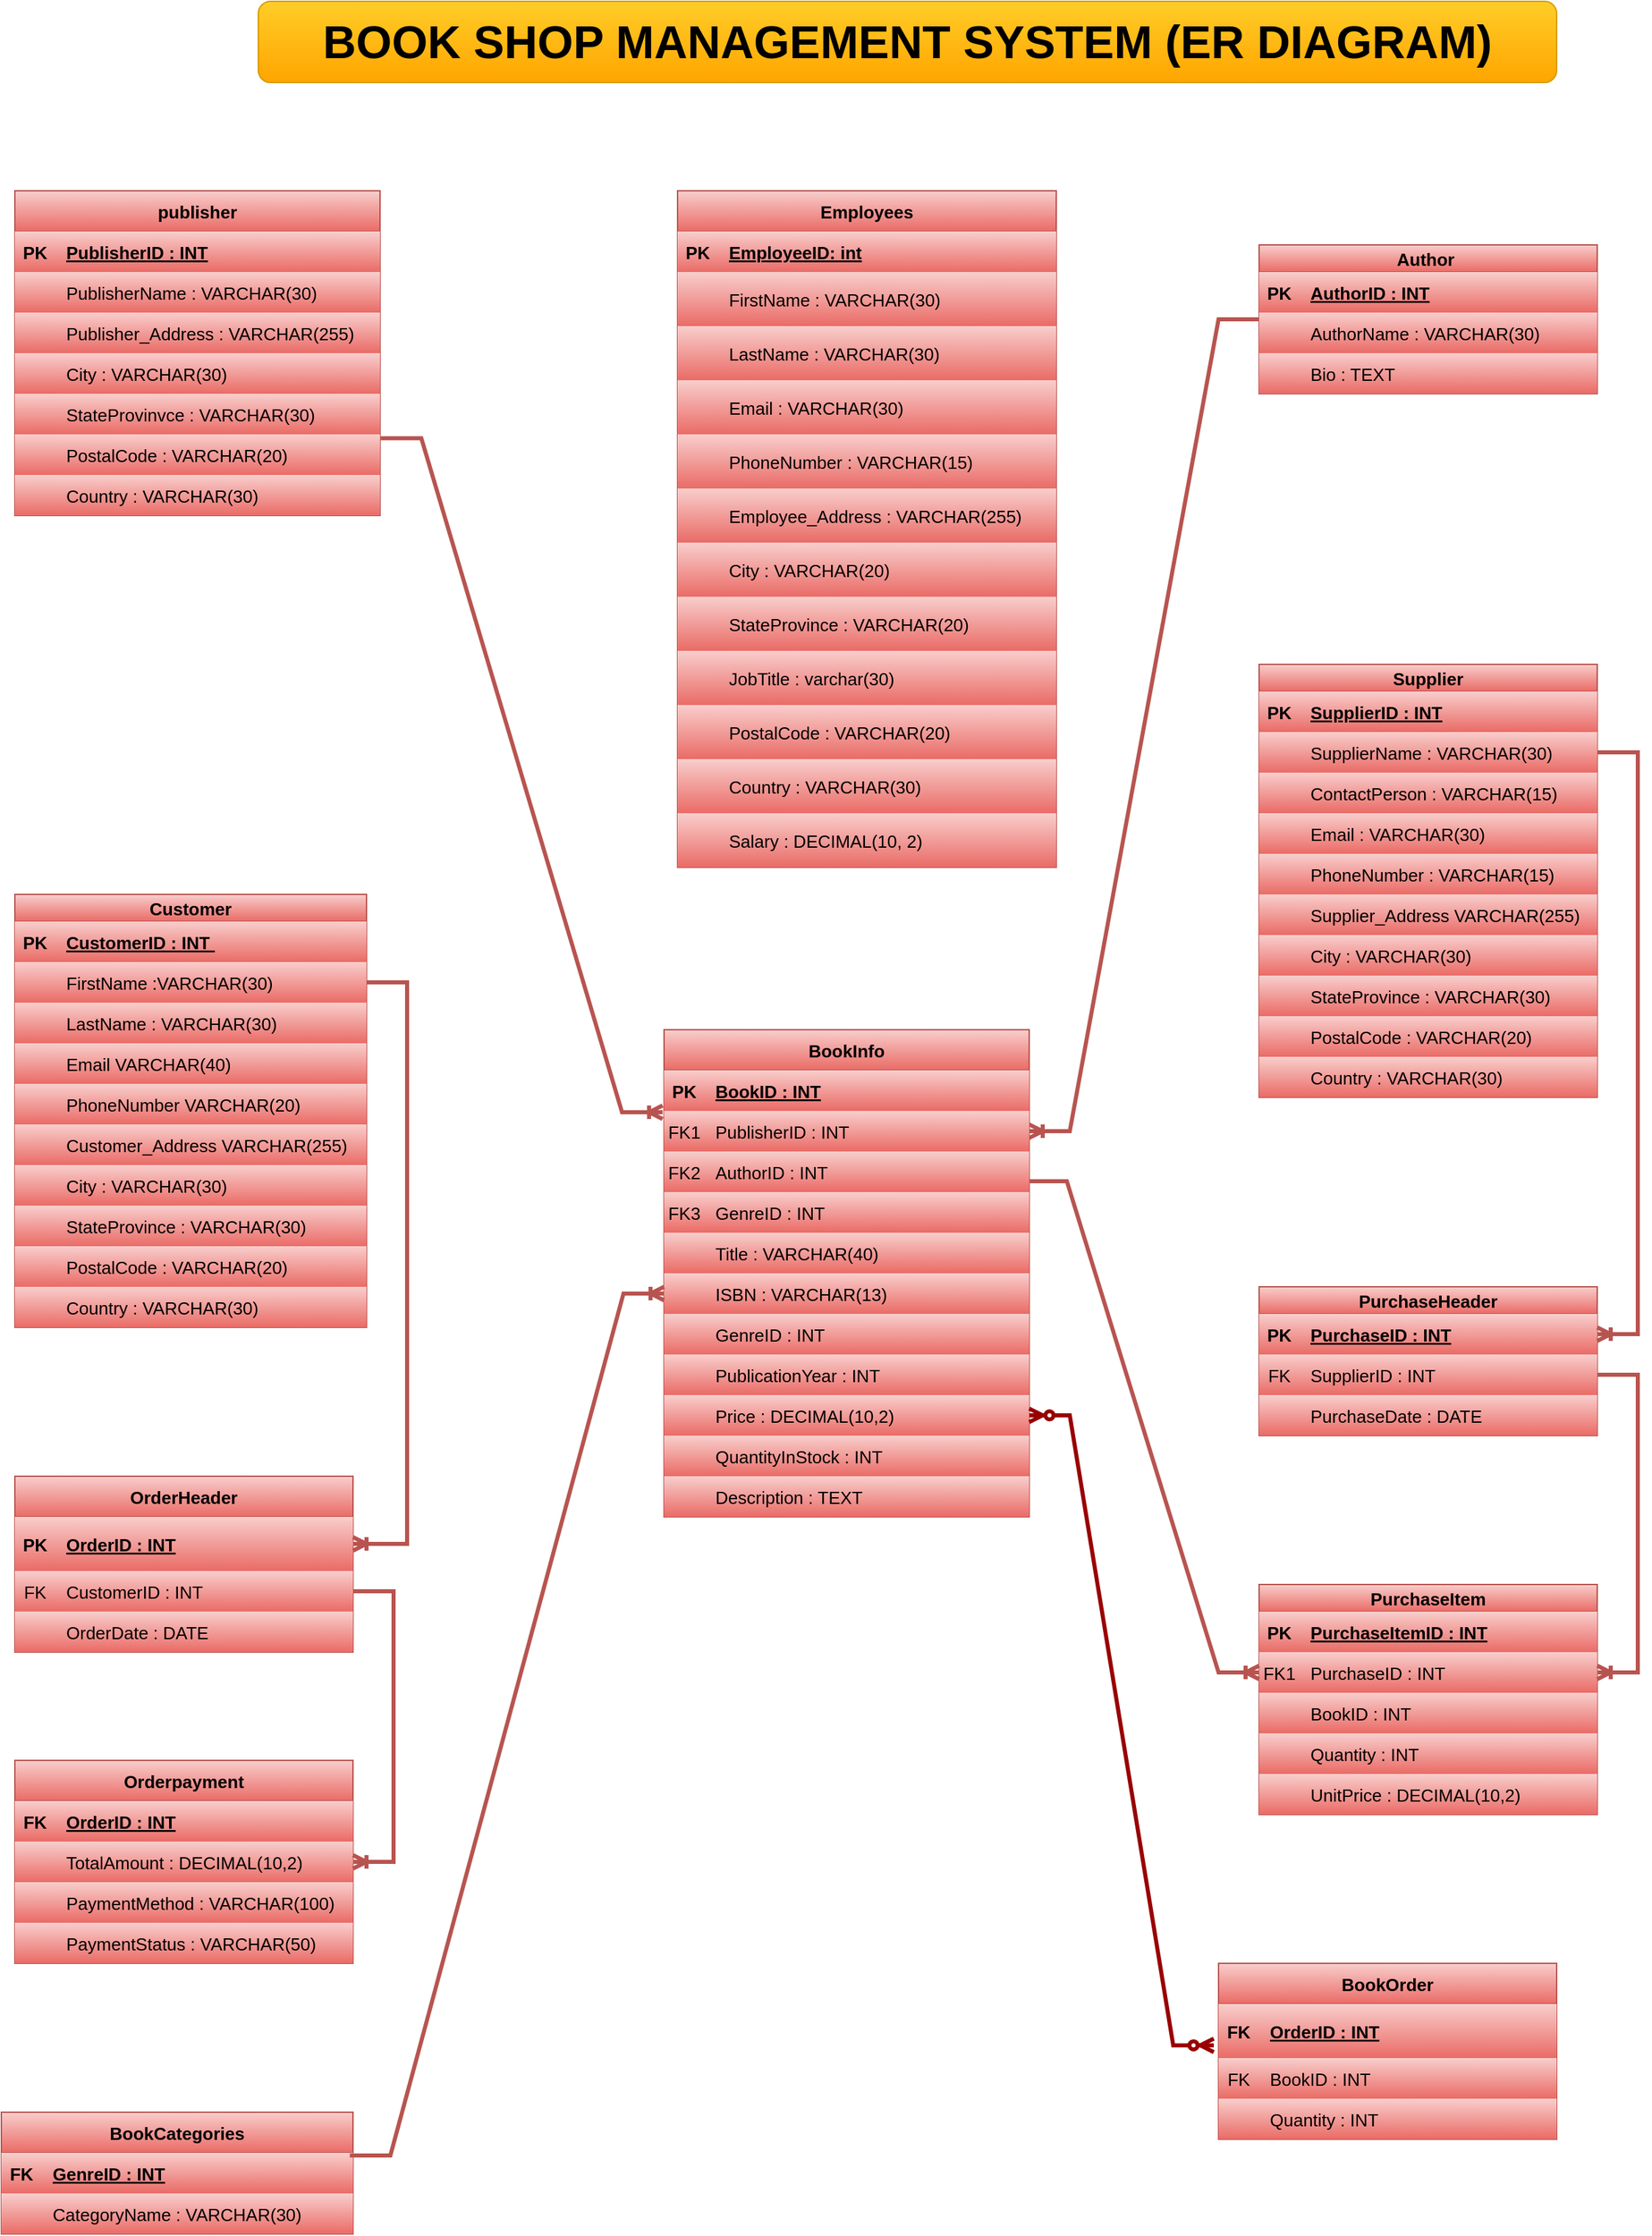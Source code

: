 <mxfile version="21.6.6" type="device">
  <diagram id="R2lEEEUBdFMjLlhIrx00" name="Page-1">
    <mxGraphModel dx="3077" dy="2373" grid="1" gridSize="10" guides="1" tooltips="1" connect="1" arrows="1" fold="1" page="1" pageScale="1" pageWidth="850" pageHeight="1100" math="0" shadow="0" extFonts="Permanent Marker^https://fonts.googleapis.com/css?family=Permanent+Marker">
      <root>
        <mxCell id="0" />
        <mxCell id="1" parent="0" />
        <mxCell id="C-vyLk0tnHw3VtMMgP7b-2" value="Author " style="shape=table;startSize=20;container=1;collapsible=1;childLayout=tableLayout;fixedRows=1;rowLines=0;fontStyle=1;align=center;resizeLast=1;fillColor=#f8cecc;strokeColor=#b85450;fontSize=13;gradientColor=#ea6b66;" parent="1" vertex="1">
          <mxGeometry x="680" y="120" width="250" height="110" as="geometry" />
        </mxCell>
        <mxCell id="C-vyLk0tnHw3VtMMgP7b-3" value="" style="shape=partialRectangle;collapsible=0;dropTarget=0;pointerEvents=0;fillColor=#f8cecc;points=[[0,0.5],[1,0.5]];portConstraint=eastwest;top=0;left=0;right=0;bottom=1;strokeColor=#b85450;fontSize=13;gradientColor=#ea6b66;" parent="C-vyLk0tnHw3VtMMgP7b-2" vertex="1">
          <mxGeometry y="20" width="250" height="30" as="geometry" />
        </mxCell>
        <mxCell id="C-vyLk0tnHw3VtMMgP7b-4" value="PK" style="shape=partialRectangle;overflow=hidden;connectable=0;fillColor=#f8cecc;top=0;left=0;bottom=0;right=0;fontStyle=1;strokeColor=#b85450;fontSize=13;gradientColor=#ea6b66;" parent="C-vyLk0tnHw3VtMMgP7b-3" vertex="1">
          <mxGeometry width="30" height="30" as="geometry">
            <mxRectangle width="30" height="30" as="alternateBounds" />
          </mxGeometry>
        </mxCell>
        <mxCell id="C-vyLk0tnHw3VtMMgP7b-5" value="AuthorID : INT" style="shape=partialRectangle;overflow=hidden;connectable=0;fillColor=#f8cecc;top=0;left=0;bottom=0;right=0;align=left;spacingLeft=6;fontStyle=5;strokeColor=#b85450;fontSize=13;gradientColor=#ea6b66;" parent="C-vyLk0tnHw3VtMMgP7b-3" vertex="1">
          <mxGeometry x="30" width="220" height="30" as="geometry">
            <mxRectangle width="220" height="30" as="alternateBounds" />
          </mxGeometry>
        </mxCell>
        <mxCell id="C-vyLk0tnHw3VtMMgP7b-6" value="" style="shape=partialRectangle;collapsible=0;dropTarget=0;pointerEvents=0;fillColor=#f8cecc;points=[[0,0.5],[1,0.5]];portConstraint=eastwest;top=0;left=0;right=0;bottom=0;strokeColor=#b85450;fontSize=13;gradientColor=#ea6b66;" parent="C-vyLk0tnHw3VtMMgP7b-2" vertex="1">
          <mxGeometry y="50" width="250" height="30" as="geometry" />
        </mxCell>
        <mxCell id="C-vyLk0tnHw3VtMMgP7b-7" value="" style="shape=partialRectangle;overflow=hidden;connectable=0;fillColor=#f8cecc;top=0;left=0;bottom=0;right=0;strokeColor=#b85450;fontSize=13;gradientColor=#ea6b66;" parent="C-vyLk0tnHw3VtMMgP7b-6" vertex="1">
          <mxGeometry width="30" height="30" as="geometry">
            <mxRectangle width="30" height="30" as="alternateBounds" />
          </mxGeometry>
        </mxCell>
        <mxCell id="C-vyLk0tnHw3VtMMgP7b-8" value="AuthorName : VARCHAR(30)" style="shape=partialRectangle;overflow=hidden;connectable=0;fillColor=#f8cecc;top=0;left=0;bottom=0;right=0;align=left;spacingLeft=6;strokeColor=#b85450;fontSize=13;gradientColor=#ea6b66;" parent="C-vyLk0tnHw3VtMMgP7b-6" vertex="1">
          <mxGeometry x="30" width="220" height="30" as="geometry">
            <mxRectangle width="220" height="30" as="alternateBounds" />
          </mxGeometry>
        </mxCell>
        <mxCell id="C-vyLk0tnHw3VtMMgP7b-9" value="" style="shape=partialRectangle;collapsible=0;dropTarget=0;pointerEvents=0;fillColor=#f8cecc;points=[[0,0.5],[1,0.5]];portConstraint=eastwest;top=0;left=0;right=0;bottom=0;strokeColor=#b85450;fontSize=13;gradientColor=#ea6b66;" parent="C-vyLk0tnHw3VtMMgP7b-2" vertex="1">
          <mxGeometry y="80" width="250" height="30" as="geometry" />
        </mxCell>
        <mxCell id="C-vyLk0tnHw3VtMMgP7b-10" value="" style="shape=partialRectangle;overflow=hidden;connectable=0;fillColor=#f8cecc;top=0;left=0;bottom=0;right=0;strokeColor=#b85450;fontSize=13;gradientColor=#ea6b66;" parent="C-vyLk0tnHw3VtMMgP7b-9" vertex="1">
          <mxGeometry width="30" height="30" as="geometry">
            <mxRectangle width="30" height="30" as="alternateBounds" />
          </mxGeometry>
        </mxCell>
        <mxCell id="C-vyLk0tnHw3VtMMgP7b-11" value="Bio : TEXT" style="shape=partialRectangle;overflow=hidden;connectable=0;fillColor=#f8cecc;top=0;left=0;bottom=0;right=0;align=left;spacingLeft=6;strokeColor=#b85450;fontSize=13;gradientColor=#ea6b66;" parent="C-vyLk0tnHw3VtMMgP7b-9" vertex="1">
          <mxGeometry x="30" width="220" height="30" as="geometry">
            <mxRectangle width="220" height="30" as="alternateBounds" />
          </mxGeometry>
        </mxCell>
        <mxCell id="C-vyLk0tnHw3VtMMgP7b-23" value="Employees" style="shape=table;startSize=30;container=1;collapsible=1;childLayout=tableLayout;fixedRows=1;rowLines=0;fontStyle=1;align=center;resizeLast=1;fillColor=#f8cecc;strokeColor=#b85450;fontSize=13;gradientColor=#ea6b66;" parent="1" vertex="1">
          <mxGeometry x="250" y="80" width="280" height="500" as="geometry" />
        </mxCell>
        <mxCell id="C-vyLk0tnHw3VtMMgP7b-24" value="" style="shape=partialRectangle;collapsible=0;dropTarget=0;pointerEvents=0;fillColor=#f8cecc;points=[[0,0.5],[1,0.5]];portConstraint=eastwest;top=0;left=0;right=0;bottom=1;strokeColor=#b85450;fontSize=13;gradientColor=#ea6b66;" parent="C-vyLk0tnHw3VtMMgP7b-23" vertex="1">
          <mxGeometry y="30" width="280" height="30" as="geometry" />
        </mxCell>
        <mxCell id="C-vyLk0tnHw3VtMMgP7b-25" value="PK" style="shape=partialRectangle;overflow=hidden;connectable=0;fillColor=#f8cecc;top=0;left=0;bottom=0;right=0;fontStyle=1;strokeColor=#b85450;fontSize=13;gradientColor=#ea6b66;" parent="C-vyLk0tnHw3VtMMgP7b-24" vertex="1">
          <mxGeometry width="30" height="30" as="geometry">
            <mxRectangle width="30" height="30" as="alternateBounds" />
          </mxGeometry>
        </mxCell>
        <mxCell id="C-vyLk0tnHw3VtMMgP7b-26" value="EmployeeID: int" style="shape=partialRectangle;overflow=hidden;connectable=0;fillColor=#f8cecc;top=0;left=0;bottom=0;right=0;align=left;spacingLeft=6;fontStyle=5;strokeColor=#b85450;fontSize=13;gradientColor=#ea6b66;" parent="C-vyLk0tnHw3VtMMgP7b-24" vertex="1">
          <mxGeometry x="30" width="250" height="30" as="geometry">
            <mxRectangle width="250" height="30" as="alternateBounds" />
          </mxGeometry>
        </mxCell>
        <mxCell id="C-vyLk0tnHw3VtMMgP7b-27" value="" style="shape=partialRectangle;collapsible=0;dropTarget=0;pointerEvents=0;fillColor=#f8cecc;points=[[0,0.5],[1,0.5]];portConstraint=eastwest;top=0;left=0;right=0;bottom=0;strokeColor=#b85450;fontSize=13;gradientColor=#ea6b66;" parent="C-vyLk0tnHw3VtMMgP7b-23" vertex="1">
          <mxGeometry y="60" width="280" height="40" as="geometry" />
        </mxCell>
        <mxCell id="C-vyLk0tnHw3VtMMgP7b-28" value="" style="shape=partialRectangle;overflow=hidden;connectable=0;fillColor=#f8cecc;top=0;left=0;bottom=0;right=0;strokeColor=#b85450;fontSize=13;gradientColor=#ea6b66;" parent="C-vyLk0tnHw3VtMMgP7b-27" vertex="1">
          <mxGeometry width="30" height="40" as="geometry">
            <mxRectangle width="30" height="40" as="alternateBounds" />
          </mxGeometry>
        </mxCell>
        <mxCell id="C-vyLk0tnHw3VtMMgP7b-29" value="FirstName : VARCHAR(30)" style="shape=partialRectangle;overflow=hidden;connectable=0;fillColor=#f8cecc;top=0;left=0;bottom=0;right=0;align=left;spacingLeft=6;strokeColor=#b85450;fontSize=13;gradientColor=#ea6b66;" parent="C-vyLk0tnHw3VtMMgP7b-27" vertex="1">
          <mxGeometry x="30" width="250" height="40" as="geometry">
            <mxRectangle width="250" height="40" as="alternateBounds" />
          </mxGeometry>
        </mxCell>
        <mxCell id="1lh2s-dY62mDaC4UlNbO-110" value="" style="shape=partialRectangle;collapsible=0;dropTarget=0;pointerEvents=0;fillColor=#f8cecc;points=[[0,0.5],[1,0.5]];portConstraint=eastwest;top=0;left=0;right=0;bottom=0;strokeColor=#b85450;fontSize=13;gradientColor=#ea6b66;" parent="C-vyLk0tnHw3VtMMgP7b-23" vertex="1">
          <mxGeometry y="100" width="280" height="40" as="geometry" />
        </mxCell>
        <mxCell id="1lh2s-dY62mDaC4UlNbO-111" value="" style="shape=partialRectangle;overflow=hidden;connectable=0;fillColor=#f8cecc;top=0;left=0;bottom=0;right=0;strokeColor=#b85450;fontSize=13;gradientColor=#ea6b66;" parent="1lh2s-dY62mDaC4UlNbO-110" vertex="1">
          <mxGeometry width="30" height="40" as="geometry">
            <mxRectangle width="30" height="40" as="alternateBounds" />
          </mxGeometry>
        </mxCell>
        <mxCell id="1lh2s-dY62mDaC4UlNbO-112" value="LastName : VARCHAR(30) " style="shape=partialRectangle;overflow=hidden;connectable=0;fillColor=#f8cecc;top=0;left=0;bottom=0;right=0;align=left;spacingLeft=6;strokeColor=#b85450;fontSize=13;gradientColor=#ea6b66;" parent="1lh2s-dY62mDaC4UlNbO-110" vertex="1">
          <mxGeometry x="30" width="250" height="40" as="geometry">
            <mxRectangle width="250" height="40" as="alternateBounds" />
          </mxGeometry>
        </mxCell>
        <mxCell id="1lh2s-dY62mDaC4UlNbO-113" value="" style="shape=partialRectangle;collapsible=0;dropTarget=0;pointerEvents=0;fillColor=#f8cecc;points=[[0,0.5],[1,0.5]];portConstraint=eastwest;top=0;left=0;right=0;bottom=0;strokeColor=#b85450;fontSize=13;gradientColor=#ea6b66;" parent="C-vyLk0tnHw3VtMMgP7b-23" vertex="1">
          <mxGeometry y="140" width="280" height="40" as="geometry" />
        </mxCell>
        <mxCell id="1lh2s-dY62mDaC4UlNbO-114" value="" style="shape=partialRectangle;overflow=hidden;connectable=0;fillColor=#f8cecc;top=0;left=0;bottom=0;right=0;strokeColor=#b85450;fontSize=13;gradientColor=#ea6b66;" parent="1lh2s-dY62mDaC4UlNbO-113" vertex="1">
          <mxGeometry width="30" height="40" as="geometry">
            <mxRectangle width="30" height="40" as="alternateBounds" />
          </mxGeometry>
        </mxCell>
        <mxCell id="1lh2s-dY62mDaC4UlNbO-115" value="Email : VARCHAR(30)" style="shape=partialRectangle;overflow=hidden;connectable=0;fillColor=#f8cecc;top=0;left=0;bottom=0;right=0;align=left;spacingLeft=6;strokeColor=#b85450;fontSize=13;gradientColor=#ea6b66;" parent="1lh2s-dY62mDaC4UlNbO-113" vertex="1">
          <mxGeometry x="30" width="250" height="40" as="geometry">
            <mxRectangle width="250" height="40" as="alternateBounds" />
          </mxGeometry>
        </mxCell>
        <mxCell id="1lh2s-dY62mDaC4UlNbO-116" value="" style="shape=partialRectangle;collapsible=0;dropTarget=0;pointerEvents=0;fillColor=#f8cecc;points=[[0,0.5],[1,0.5]];portConstraint=eastwest;top=0;left=0;right=0;bottom=0;strokeColor=#b85450;fontSize=13;gradientColor=#ea6b66;" parent="C-vyLk0tnHw3VtMMgP7b-23" vertex="1">
          <mxGeometry y="180" width="280" height="40" as="geometry" />
        </mxCell>
        <mxCell id="1lh2s-dY62mDaC4UlNbO-117" value="" style="shape=partialRectangle;overflow=hidden;connectable=0;fillColor=#f8cecc;top=0;left=0;bottom=0;right=0;strokeColor=#b85450;fontSize=13;gradientColor=#ea6b66;" parent="1lh2s-dY62mDaC4UlNbO-116" vertex="1">
          <mxGeometry width="30" height="40" as="geometry">
            <mxRectangle width="30" height="40" as="alternateBounds" />
          </mxGeometry>
        </mxCell>
        <mxCell id="1lh2s-dY62mDaC4UlNbO-118" value="PhoneNumber : VARCHAR(15)" style="shape=partialRectangle;overflow=hidden;connectable=0;fillColor=#f8cecc;top=0;left=0;bottom=0;right=0;align=left;spacingLeft=6;strokeColor=#b85450;fontSize=13;gradientColor=#ea6b66;" parent="1lh2s-dY62mDaC4UlNbO-116" vertex="1">
          <mxGeometry x="30" width="250" height="40" as="geometry">
            <mxRectangle width="250" height="40" as="alternateBounds" />
          </mxGeometry>
        </mxCell>
        <mxCell id="1lh2s-dY62mDaC4UlNbO-119" value="" style="shape=partialRectangle;collapsible=0;dropTarget=0;pointerEvents=0;fillColor=#f8cecc;points=[[0,0.5],[1,0.5]];portConstraint=eastwest;top=0;left=0;right=0;bottom=0;strokeColor=#b85450;fontSize=13;gradientColor=#ea6b66;" parent="C-vyLk0tnHw3VtMMgP7b-23" vertex="1">
          <mxGeometry y="220" width="280" height="40" as="geometry" />
        </mxCell>
        <mxCell id="1lh2s-dY62mDaC4UlNbO-120" value="" style="shape=partialRectangle;overflow=hidden;connectable=0;fillColor=#f8cecc;top=0;left=0;bottom=0;right=0;strokeColor=#b85450;fontSize=13;gradientColor=#ea6b66;" parent="1lh2s-dY62mDaC4UlNbO-119" vertex="1">
          <mxGeometry width="30" height="40" as="geometry">
            <mxRectangle width="30" height="40" as="alternateBounds" />
          </mxGeometry>
        </mxCell>
        <mxCell id="1lh2s-dY62mDaC4UlNbO-121" value="Employee_Address : VARCHAR(255)" style="shape=partialRectangle;overflow=hidden;connectable=0;fillColor=#f8cecc;top=0;left=0;bottom=0;right=0;align=left;spacingLeft=6;strokeColor=#b85450;fontSize=13;gradientColor=#ea6b66;" parent="1lh2s-dY62mDaC4UlNbO-119" vertex="1">
          <mxGeometry x="30" width="250" height="40" as="geometry">
            <mxRectangle width="250" height="40" as="alternateBounds" />
          </mxGeometry>
        </mxCell>
        <mxCell id="1lh2s-dY62mDaC4UlNbO-122" value="" style="shape=partialRectangle;collapsible=0;dropTarget=0;pointerEvents=0;fillColor=#f8cecc;points=[[0,0.5],[1,0.5]];portConstraint=eastwest;top=0;left=0;right=0;bottom=0;strokeColor=#b85450;fontSize=13;gradientColor=#ea6b66;" parent="C-vyLk0tnHw3VtMMgP7b-23" vertex="1">
          <mxGeometry y="260" width="280" height="40" as="geometry" />
        </mxCell>
        <mxCell id="1lh2s-dY62mDaC4UlNbO-123" value="" style="shape=partialRectangle;overflow=hidden;connectable=0;fillColor=#f8cecc;top=0;left=0;bottom=0;right=0;strokeColor=#b85450;fontSize=13;gradientColor=#ea6b66;" parent="1lh2s-dY62mDaC4UlNbO-122" vertex="1">
          <mxGeometry width="30" height="40" as="geometry">
            <mxRectangle width="30" height="40" as="alternateBounds" />
          </mxGeometry>
        </mxCell>
        <mxCell id="1lh2s-dY62mDaC4UlNbO-124" value="City : VARCHAR(20)" style="shape=partialRectangle;overflow=hidden;connectable=0;fillColor=#f8cecc;top=0;left=0;bottom=0;right=0;align=left;spacingLeft=6;strokeColor=#b85450;fontSize=13;gradientColor=#ea6b66;" parent="1lh2s-dY62mDaC4UlNbO-122" vertex="1">
          <mxGeometry x="30" width="250" height="40" as="geometry">
            <mxRectangle width="250" height="40" as="alternateBounds" />
          </mxGeometry>
        </mxCell>
        <mxCell id="1lh2s-dY62mDaC4UlNbO-125" value="" style="shape=partialRectangle;collapsible=0;dropTarget=0;pointerEvents=0;fillColor=#f8cecc;points=[[0,0.5],[1,0.5]];portConstraint=eastwest;top=0;left=0;right=0;bottom=0;strokeColor=#b85450;fontSize=13;gradientColor=#ea6b66;" parent="C-vyLk0tnHw3VtMMgP7b-23" vertex="1">
          <mxGeometry y="300" width="280" height="40" as="geometry" />
        </mxCell>
        <mxCell id="1lh2s-dY62mDaC4UlNbO-126" value="" style="shape=partialRectangle;overflow=hidden;connectable=0;fillColor=#f8cecc;top=0;left=0;bottom=0;right=0;strokeColor=#b85450;fontSize=13;gradientColor=#ea6b66;" parent="1lh2s-dY62mDaC4UlNbO-125" vertex="1">
          <mxGeometry width="30" height="40" as="geometry">
            <mxRectangle width="30" height="40" as="alternateBounds" />
          </mxGeometry>
        </mxCell>
        <mxCell id="1lh2s-dY62mDaC4UlNbO-127" value="StateProvince : VARCHAR(20)" style="shape=partialRectangle;overflow=hidden;connectable=0;fillColor=#f8cecc;top=0;left=0;bottom=0;right=0;align=left;spacingLeft=6;strokeColor=#b85450;fontSize=13;gradientColor=#ea6b66;" parent="1lh2s-dY62mDaC4UlNbO-125" vertex="1">
          <mxGeometry x="30" width="250" height="40" as="geometry">
            <mxRectangle width="250" height="40" as="alternateBounds" />
          </mxGeometry>
        </mxCell>
        <mxCell id="1lh2s-dY62mDaC4UlNbO-128" value="" style="shape=partialRectangle;collapsible=0;dropTarget=0;pointerEvents=0;fillColor=#f8cecc;points=[[0,0.5],[1,0.5]];portConstraint=eastwest;top=0;left=0;right=0;bottom=0;strokeColor=#b85450;fontSize=13;gradientColor=#ea6b66;" parent="C-vyLk0tnHw3VtMMgP7b-23" vertex="1">
          <mxGeometry y="340" width="280" height="40" as="geometry" />
        </mxCell>
        <mxCell id="1lh2s-dY62mDaC4UlNbO-129" value="" style="shape=partialRectangle;overflow=hidden;connectable=0;fillColor=#f8cecc;top=0;left=0;bottom=0;right=0;strokeColor=#b85450;fontSize=13;gradientColor=#ea6b66;" parent="1lh2s-dY62mDaC4UlNbO-128" vertex="1">
          <mxGeometry width="30" height="40" as="geometry">
            <mxRectangle width="30" height="40" as="alternateBounds" />
          </mxGeometry>
        </mxCell>
        <mxCell id="1lh2s-dY62mDaC4UlNbO-130" value="JobTitle : varchar(30) " style="shape=partialRectangle;overflow=hidden;connectable=0;fillColor=#f8cecc;top=0;left=0;bottom=0;right=0;align=left;spacingLeft=6;strokeColor=#b85450;fontSize=13;gradientColor=#ea6b66;" parent="1lh2s-dY62mDaC4UlNbO-128" vertex="1">
          <mxGeometry x="30" width="250" height="40" as="geometry">
            <mxRectangle width="250" height="40" as="alternateBounds" />
          </mxGeometry>
        </mxCell>
        <mxCell id="1lh2s-dY62mDaC4UlNbO-131" value="" style="shape=partialRectangle;collapsible=0;dropTarget=0;pointerEvents=0;fillColor=#f8cecc;points=[[0,0.5],[1,0.5]];portConstraint=eastwest;top=0;left=0;right=0;bottom=0;strokeColor=#b85450;fontSize=13;gradientColor=#ea6b66;" parent="C-vyLk0tnHw3VtMMgP7b-23" vertex="1">
          <mxGeometry y="380" width="280" height="40" as="geometry" />
        </mxCell>
        <mxCell id="1lh2s-dY62mDaC4UlNbO-132" value="" style="shape=partialRectangle;overflow=hidden;connectable=0;fillColor=#f8cecc;top=0;left=0;bottom=0;right=0;strokeColor=#b85450;fontSize=13;gradientColor=#ea6b66;" parent="1lh2s-dY62mDaC4UlNbO-131" vertex="1">
          <mxGeometry width="30" height="40" as="geometry">
            <mxRectangle width="30" height="40" as="alternateBounds" />
          </mxGeometry>
        </mxCell>
        <mxCell id="1lh2s-dY62mDaC4UlNbO-133" value="PostalCode : VARCHAR(20)" style="shape=partialRectangle;overflow=hidden;connectable=0;fillColor=#f8cecc;top=0;left=0;bottom=0;right=0;align=left;spacingLeft=6;strokeColor=#b85450;fontSize=13;gradientColor=#ea6b66;" parent="1lh2s-dY62mDaC4UlNbO-131" vertex="1">
          <mxGeometry x="30" width="250" height="40" as="geometry">
            <mxRectangle width="250" height="40" as="alternateBounds" />
          </mxGeometry>
        </mxCell>
        <mxCell id="1lh2s-dY62mDaC4UlNbO-134" value="" style="shape=partialRectangle;collapsible=0;dropTarget=0;pointerEvents=0;fillColor=#f8cecc;points=[[0,0.5],[1,0.5]];portConstraint=eastwest;top=0;left=0;right=0;bottom=0;strokeColor=#b85450;fontSize=13;gradientColor=#ea6b66;" parent="C-vyLk0tnHw3VtMMgP7b-23" vertex="1">
          <mxGeometry y="420" width="280" height="40" as="geometry" />
        </mxCell>
        <mxCell id="1lh2s-dY62mDaC4UlNbO-135" value="" style="shape=partialRectangle;overflow=hidden;connectable=0;fillColor=#f8cecc;top=0;left=0;bottom=0;right=0;strokeColor=#b85450;fontSize=13;gradientColor=#ea6b66;" parent="1lh2s-dY62mDaC4UlNbO-134" vertex="1">
          <mxGeometry width="30" height="40" as="geometry">
            <mxRectangle width="30" height="40" as="alternateBounds" />
          </mxGeometry>
        </mxCell>
        <mxCell id="1lh2s-dY62mDaC4UlNbO-136" value="Country : VARCHAR(30)" style="shape=partialRectangle;overflow=hidden;connectable=0;fillColor=#f8cecc;top=0;left=0;bottom=0;right=0;align=left;spacingLeft=6;strokeColor=#b85450;fontSize=13;gradientColor=#ea6b66;" parent="1lh2s-dY62mDaC4UlNbO-134" vertex="1">
          <mxGeometry x="30" width="250" height="40" as="geometry">
            <mxRectangle width="250" height="40" as="alternateBounds" />
          </mxGeometry>
        </mxCell>
        <mxCell id="1lh2s-dY62mDaC4UlNbO-137" value="" style="shape=partialRectangle;collapsible=0;dropTarget=0;pointerEvents=0;fillColor=#f8cecc;points=[[0,0.5],[1,0.5]];portConstraint=eastwest;top=0;left=0;right=0;bottom=0;strokeColor=#b85450;fontSize=13;gradientColor=#ea6b66;" parent="C-vyLk0tnHw3VtMMgP7b-23" vertex="1">
          <mxGeometry y="460" width="280" height="40" as="geometry" />
        </mxCell>
        <mxCell id="1lh2s-dY62mDaC4UlNbO-138" value="" style="shape=partialRectangle;overflow=hidden;connectable=0;fillColor=#f8cecc;top=0;left=0;bottom=0;right=0;strokeColor=#b85450;fontSize=13;gradientColor=#ea6b66;" parent="1lh2s-dY62mDaC4UlNbO-137" vertex="1">
          <mxGeometry width="30" height="40" as="geometry">
            <mxRectangle width="30" height="40" as="alternateBounds" />
          </mxGeometry>
        </mxCell>
        <mxCell id="1lh2s-dY62mDaC4UlNbO-139" value="Salary : DECIMAL(10, 2)" style="shape=partialRectangle;overflow=hidden;connectable=0;fillColor=#f8cecc;top=0;left=0;bottom=0;right=0;align=left;spacingLeft=6;strokeColor=#b85450;fontSize=13;gradientColor=#ea6b66;" parent="1lh2s-dY62mDaC4UlNbO-137" vertex="1">
          <mxGeometry x="30" width="250" height="40" as="geometry">
            <mxRectangle width="250" height="40" as="alternateBounds" />
          </mxGeometry>
        </mxCell>
        <mxCell id="1lh2s-dY62mDaC4UlNbO-1" value="publisher" style="shape=table;startSize=30;container=1;collapsible=1;childLayout=tableLayout;fixedRows=1;rowLines=0;fontStyle=1;align=center;resizeLast=1;fillColor=#f8cecc;strokeColor=#b85450;fontSize=13;gradientColor=#ea6b66;" parent="1" vertex="1">
          <mxGeometry x="-240" y="80" width="270" height="240" as="geometry" />
        </mxCell>
        <mxCell id="1lh2s-dY62mDaC4UlNbO-2" value="" style="shape=partialRectangle;collapsible=0;dropTarget=0;pointerEvents=0;fillColor=#f8cecc;points=[[0,0.5],[1,0.5]];portConstraint=eastwest;top=0;left=0;right=0;bottom=1;strokeColor=#b85450;fontSize=13;gradientColor=#ea6b66;" parent="1lh2s-dY62mDaC4UlNbO-1" vertex="1">
          <mxGeometry y="30" width="270" height="30" as="geometry" />
        </mxCell>
        <mxCell id="1lh2s-dY62mDaC4UlNbO-3" value="PK" style="shape=partialRectangle;overflow=hidden;connectable=0;fillColor=#f8cecc;top=0;left=0;bottom=0;right=0;fontStyle=1;strokeColor=#b85450;fontSize=13;gradientColor=#ea6b66;" parent="1lh2s-dY62mDaC4UlNbO-2" vertex="1">
          <mxGeometry width="30" height="30" as="geometry">
            <mxRectangle width="30" height="30" as="alternateBounds" />
          </mxGeometry>
        </mxCell>
        <mxCell id="1lh2s-dY62mDaC4UlNbO-4" value="PublisherID : INT" style="shape=partialRectangle;overflow=hidden;connectable=0;fillColor=#f8cecc;top=0;left=0;bottom=0;right=0;align=left;spacingLeft=6;fontStyle=5;strokeColor=#b85450;fontSize=13;gradientColor=#ea6b66;" parent="1lh2s-dY62mDaC4UlNbO-2" vertex="1">
          <mxGeometry x="30" width="240" height="30" as="geometry">
            <mxRectangle width="240" height="30" as="alternateBounds" />
          </mxGeometry>
        </mxCell>
        <mxCell id="1lh2s-dY62mDaC4UlNbO-5" value="" style="shape=partialRectangle;collapsible=0;dropTarget=0;pointerEvents=0;fillColor=#f8cecc;points=[[0,0.5],[1,0.5]];portConstraint=eastwest;top=0;left=0;right=0;bottom=0;strokeColor=#b85450;fontSize=13;gradientColor=#ea6b66;" parent="1lh2s-dY62mDaC4UlNbO-1" vertex="1">
          <mxGeometry y="60" width="270" height="30" as="geometry" />
        </mxCell>
        <mxCell id="1lh2s-dY62mDaC4UlNbO-6" value="" style="shape=partialRectangle;overflow=hidden;connectable=0;fillColor=#f8cecc;top=0;left=0;bottom=0;right=0;strokeColor=#b85450;fontSize=13;gradientColor=#ea6b66;" parent="1lh2s-dY62mDaC4UlNbO-5" vertex="1">
          <mxGeometry width="30" height="30" as="geometry">
            <mxRectangle width="30" height="30" as="alternateBounds" />
          </mxGeometry>
        </mxCell>
        <mxCell id="1lh2s-dY62mDaC4UlNbO-7" value="PublisherName : VARCHAR(30)" style="shape=partialRectangle;overflow=hidden;connectable=0;fillColor=#f8cecc;top=0;left=0;bottom=0;right=0;align=left;spacingLeft=6;strokeColor=#b85450;fontSize=13;gradientColor=#ea6b66;" parent="1lh2s-dY62mDaC4UlNbO-5" vertex="1">
          <mxGeometry x="30" width="240" height="30" as="geometry">
            <mxRectangle width="240" height="30" as="alternateBounds" />
          </mxGeometry>
        </mxCell>
        <mxCell id="1lh2s-dY62mDaC4UlNbO-8" value="" style="shape=partialRectangle;collapsible=0;dropTarget=0;pointerEvents=0;fillColor=#f8cecc;points=[[0,0.5],[1,0.5]];portConstraint=eastwest;top=0;left=0;right=0;bottom=0;strokeColor=#b85450;fontSize=13;gradientColor=#ea6b66;" parent="1lh2s-dY62mDaC4UlNbO-1" vertex="1">
          <mxGeometry y="90" width="270" height="30" as="geometry" />
        </mxCell>
        <mxCell id="1lh2s-dY62mDaC4UlNbO-9" value="" style="shape=partialRectangle;overflow=hidden;connectable=0;fillColor=#f8cecc;top=0;left=0;bottom=0;right=0;strokeColor=#b85450;fontSize=13;gradientColor=#ea6b66;" parent="1lh2s-dY62mDaC4UlNbO-8" vertex="1">
          <mxGeometry width="30" height="30" as="geometry">
            <mxRectangle width="30" height="30" as="alternateBounds" />
          </mxGeometry>
        </mxCell>
        <mxCell id="1lh2s-dY62mDaC4UlNbO-10" value="Publisher_Address : VARCHAR(255)" style="shape=partialRectangle;overflow=hidden;connectable=0;fillColor=#f8cecc;top=0;left=0;bottom=0;right=0;align=left;spacingLeft=6;strokeColor=#b85450;fontSize=13;gradientColor=#ea6b66;" parent="1lh2s-dY62mDaC4UlNbO-8" vertex="1">
          <mxGeometry x="30" width="240" height="30" as="geometry">
            <mxRectangle width="240" height="30" as="alternateBounds" />
          </mxGeometry>
        </mxCell>
        <mxCell id="1lh2s-dY62mDaC4UlNbO-189" value="" style="shape=partialRectangle;collapsible=0;dropTarget=0;pointerEvents=0;fillColor=#f8cecc;points=[[0,0.5],[1,0.5]];portConstraint=eastwest;top=0;left=0;right=0;bottom=0;strokeColor=#b85450;fontSize=13;gradientColor=#ea6b66;" parent="1lh2s-dY62mDaC4UlNbO-1" vertex="1">
          <mxGeometry y="120" width="270" height="30" as="geometry" />
        </mxCell>
        <mxCell id="1lh2s-dY62mDaC4UlNbO-190" value="" style="shape=partialRectangle;overflow=hidden;connectable=0;fillColor=#f8cecc;top=0;left=0;bottom=0;right=0;strokeColor=#b85450;fontSize=13;gradientColor=#ea6b66;" parent="1lh2s-dY62mDaC4UlNbO-189" vertex="1">
          <mxGeometry width="30" height="30" as="geometry">
            <mxRectangle width="30" height="30" as="alternateBounds" />
          </mxGeometry>
        </mxCell>
        <mxCell id="1lh2s-dY62mDaC4UlNbO-191" value="City : VARCHAR(30)" style="shape=partialRectangle;overflow=hidden;connectable=0;fillColor=#f8cecc;top=0;left=0;bottom=0;right=0;align=left;spacingLeft=6;strokeColor=#b85450;fontSize=13;gradientColor=#ea6b66;" parent="1lh2s-dY62mDaC4UlNbO-189" vertex="1">
          <mxGeometry x="30" width="240" height="30" as="geometry">
            <mxRectangle width="240" height="30" as="alternateBounds" />
          </mxGeometry>
        </mxCell>
        <mxCell id="1lh2s-dY62mDaC4UlNbO-192" value="" style="shape=partialRectangle;collapsible=0;dropTarget=0;pointerEvents=0;fillColor=#f8cecc;points=[[0,0.5],[1,0.5]];portConstraint=eastwest;top=0;left=0;right=0;bottom=0;strokeColor=#b85450;fontSize=13;gradientColor=#ea6b66;" parent="1lh2s-dY62mDaC4UlNbO-1" vertex="1">
          <mxGeometry y="150" width="270" height="30" as="geometry" />
        </mxCell>
        <mxCell id="1lh2s-dY62mDaC4UlNbO-193" value="" style="shape=partialRectangle;overflow=hidden;connectable=0;fillColor=#f8cecc;top=0;left=0;bottom=0;right=0;strokeColor=#b85450;fontSize=13;gradientColor=#ea6b66;" parent="1lh2s-dY62mDaC4UlNbO-192" vertex="1">
          <mxGeometry width="30" height="30" as="geometry">
            <mxRectangle width="30" height="30" as="alternateBounds" />
          </mxGeometry>
        </mxCell>
        <mxCell id="1lh2s-dY62mDaC4UlNbO-194" value="StateProvinvce : VARCHAR(30)" style="shape=partialRectangle;overflow=hidden;connectable=0;fillColor=#f8cecc;top=0;left=0;bottom=0;right=0;align=left;spacingLeft=6;strokeColor=#b85450;fontSize=13;gradientColor=#ea6b66;" parent="1lh2s-dY62mDaC4UlNbO-192" vertex="1">
          <mxGeometry x="30" width="240" height="30" as="geometry">
            <mxRectangle width="240" height="30" as="alternateBounds" />
          </mxGeometry>
        </mxCell>
        <mxCell id="1lh2s-dY62mDaC4UlNbO-195" value="" style="shape=partialRectangle;collapsible=0;dropTarget=0;pointerEvents=0;fillColor=#f8cecc;points=[[0,0.5],[1,0.5]];portConstraint=eastwest;top=0;left=0;right=0;bottom=0;strokeColor=#b85450;fontSize=13;gradientColor=#ea6b66;" parent="1lh2s-dY62mDaC4UlNbO-1" vertex="1">
          <mxGeometry y="180" width="270" height="30" as="geometry" />
        </mxCell>
        <mxCell id="1lh2s-dY62mDaC4UlNbO-196" value="" style="shape=partialRectangle;overflow=hidden;connectable=0;fillColor=#f8cecc;top=0;left=0;bottom=0;right=0;strokeColor=#b85450;fontSize=13;gradientColor=#ea6b66;" parent="1lh2s-dY62mDaC4UlNbO-195" vertex="1">
          <mxGeometry width="30" height="30" as="geometry">
            <mxRectangle width="30" height="30" as="alternateBounds" />
          </mxGeometry>
        </mxCell>
        <mxCell id="1lh2s-dY62mDaC4UlNbO-197" value="PostalCode : VARCHAR(20)" style="shape=partialRectangle;overflow=hidden;connectable=0;fillColor=#f8cecc;top=0;left=0;bottom=0;right=0;align=left;spacingLeft=6;strokeColor=#b85450;fontSize=13;gradientColor=#ea6b66;" parent="1lh2s-dY62mDaC4UlNbO-195" vertex="1">
          <mxGeometry x="30" width="240" height="30" as="geometry">
            <mxRectangle width="240" height="30" as="alternateBounds" />
          </mxGeometry>
        </mxCell>
        <mxCell id="1lh2s-dY62mDaC4UlNbO-198" value="" style="shape=partialRectangle;collapsible=0;dropTarget=0;pointerEvents=0;fillColor=#f8cecc;points=[[0,0.5],[1,0.5]];portConstraint=eastwest;top=0;left=0;right=0;bottom=0;strokeColor=#b85450;fontSize=13;gradientColor=#ea6b66;" parent="1lh2s-dY62mDaC4UlNbO-1" vertex="1">
          <mxGeometry y="210" width="270" height="30" as="geometry" />
        </mxCell>
        <mxCell id="1lh2s-dY62mDaC4UlNbO-199" value="" style="shape=partialRectangle;overflow=hidden;connectable=0;fillColor=#f8cecc;top=0;left=0;bottom=0;right=0;strokeColor=#b85450;fontSize=13;gradientColor=#ea6b66;" parent="1lh2s-dY62mDaC4UlNbO-198" vertex="1">
          <mxGeometry width="30" height="30" as="geometry">
            <mxRectangle width="30" height="30" as="alternateBounds" />
          </mxGeometry>
        </mxCell>
        <mxCell id="1lh2s-dY62mDaC4UlNbO-200" value="Country : VARCHAR(30)" style="shape=partialRectangle;overflow=hidden;connectable=0;fillColor=#f8cecc;top=0;left=0;bottom=0;right=0;align=left;spacingLeft=6;strokeColor=#b85450;fontSize=13;gradientColor=#ea6b66;" parent="1lh2s-dY62mDaC4UlNbO-198" vertex="1">
          <mxGeometry x="30" width="240" height="30" as="geometry">
            <mxRectangle width="240" height="30" as="alternateBounds" />
          </mxGeometry>
        </mxCell>
        <mxCell id="1lh2s-dY62mDaC4UlNbO-14" value="Supplier" style="shape=table;startSize=20;container=1;collapsible=1;childLayout=tableLayout;fixedRows=1;rowLines=0;fontStyle=1;align=center;resizeLast=1;fillColor=#f8cecc;strokeColor=#b85450;fontSize=13;gradientColor=#ea6b66;" parent="1" vertex="1">
          <mxGeometry x="680" y="430" width="250" height="320" as="geometry" />
        </mxCell>
        <mxCell id="1lh2s-dY62mDaC4UlNbO-15" value="" style="shape=partialRectangle;collapsible=0;dropTarget=0;pointerEvents=0;fillColor=#f8cecc;points=[[0,0.5],[1,0.5]];portConstraint=eastwest;top=0;left=0;right=0;bottom=1;strokeColor=#b85450;fontSize=13;gradientColor=#ea6b66;" parent="1lh2s-dY62mDaC4UlNbO-14" vertex="1">
          <mxGeometry y="20" width="250" height="30" as="geometry" />
        </mxCell>
        <mxCell id="1lh2s-dY62mDaC4UlNbO-16" value="PK" style="shape=partialRectangle;overflow=hidden;connectable=0;fillColor=#f8cecc;top=0;left=0;bottom=0;right=0;fontStyle=1;strokeColor=#b85450;fontSize=13;gradientColor=#ea6b66;" parent="1lh2s-dY62mDaC4UlNbO-15" vertex="1">
          <mxGeometry width="30" height="30" as="geometry">
            <mxRectangle width="30" height="30" as="alternateBounds" />
          </mxGeometry>
        </mxCell>
        <mxCell id="1lh2s-dY62mDaC4UlNbO-17" value="SupplierID : INT" style="shape=partialRectangle;overflow=hidden;connectable=0;fillColor=#f8cecc;top=0;left=0;bottom=0;right=0;align=left;spacingLeft=6;fontStyle=5;strokeColor=#b85450;fontSize=13;gradientColor=#ea6b66;" parent="1lh2s-dY62mDaC4UlNbO-15" vertex="1">
          <mxGeometry x="30" width="220" height="30" as="geometry">
            <mxRectangle width="220" height="30" as="alternateBounds" />
          </mxGeometry>
        </mxCell>
        <mxCell id="1lh2s-dY62mDaC4UlNbO-18" value="" style="shape=partialRectangle;collapsible=0;dropTarget=0;pointerEvents=0;fillColor=#f8cecc;points=[[0,0.5],[1,0.5]];portConstraint=eastwest;top=0;left=0;right=0;bottom=0;strokeColor=#b85450;fontSize=13;gradientColor=#ea6b66;" parent="1lh2s-dY62mDaC4UlNbO-14" vertex="1">
          <mxGeometry y="50" width="250" height="30" as="geometry" />
        </mxCell>
        <mxCell id="1lh2s-dY62mDaC4UlNbO-19" value="" style="shape=partialRectangle;overflow=hidden;connectable=0;fillColor=#f8cecc;top=0;left=0;bottom=0;right=0;strokeColor=#b85450;fontSize=13;gradientColor=#ea6b66;" parent="1lh2s-dY62mDaC4UlNbO-18" vertex="1">
          <mxGeometry width="30" height="30" as="geometry">
            <mxRectangle width="30" height="30" as="alternateBounds" />
          </mxGeometry>
        </mxCell>
        <mxCell id="1lh2s-dY62mDaC4UlNbO-20" value="SupplierName : VARCHAR(30)" style="shape=partialRectangle;overflow=hidden;connectable=0;fillColor=#f8cecc;top=0;left=0;bottom=0;right=0;align=left;spacingLeft=6;strokeColor=#b85450;fontSize=13;gradientColor=#ea6b66;" parent="1lh2s-dY62mDaC4UlNbO-18" vertex="1">
          <mxGeometry x="30" width="220" height="30" as="geometry">
            <mxRectangle width="220" height="30" as="alternateBounds" />
          </mxGeometry>
        </mxCell>
        <mxCell id="1lh2s-dY62mDaC4UlNbO-21" value="" style="shape=partialRectangle;collapsible=0;dropTarget=0;pointerEvents=0;fillColor=#f8cecc;points=[[0,0.5],[1,0.5]];portConstraint=eastwest;top=0;left=0;right=0;bottom=0;strokeColor=#b85450;fontSize=13;gradientColor=#ea6b66;" parent="1lh2s-dY62mDaC4UlNbO-14" vertex="1">
          <mxGeometry y="80" width="250" height="30" as="geometry" />
        </mxCell>
        <mxCell id="1lh2s-dY62mDaC4UlNbO-22" value="" style="shape=partialRectangle;overflow=hidden;connectable=0;fillColor=#f8cecc;top=0;left=0;bottom=0;right=0;strokeColor=#b85450;fontSize=13;gradientColor=#ea6b66;" parent="1lh2s-dY62mDaC4UlNbO-21" vertex="1">
          <mxGeometry width="30" height="30" as="geometry">
            <mxRectangle width="30" height="30" as="alternateBounds" />
          </mxGeometry>
        </mxCell>
        <mxCell id="1lh2s-dY62mDaC4UlNbO-23" value="ContactPerson : VARCHAR(15)" style="shape=partialRectangle;overflow=hidden;connectable=0;fillColor=#f8cecc;top=0;left=0;bottom=0;right=0;align=left;spacingLeft=6;strokeColor=#b85450;fontSize=13;gradientColor=#ea6b66;" parent="1lh2s-dY62mDaC4UlNbO-21" vertex="1">
          <mxGeometry x="30" width="220" height="30" as="geometry">
            <mxRectangle width="220" height="30" as="alternateBounds" />
          </mxGeometry>
        </mxCell>
        <mxCell id="1lh2s-dY62mDaC4UlNbO-251" value="" style="shape=partialRectangle;collapsible=0;dropTarget=0;pointerEvents=0;fillColor=#f8cecc;points=[[0,0.5],[1,0.5]];portConstraint=eastwest;top=0;left=0;right=0;bottom=0;strokeColor=#b85450;fontSize=13;gradientColor=#ea6b66;" parent="1lh2s-dY62mDaC4UlNbO-14" vertex="1">
          <mxGeometry y="110" width="250" height="30" as="geometry" />
        </mxCell>
        <mxCell id="1lh2s-dY62mDaC4UlNbO-252" value="" style="shape=partialRectangle;overflow=hidden;connectable=0;fillColor=#f8cecc;top=0;left=0;bottom=0;right=0;strokeColor=#b85450;fontSize=13;gradientColor=#ea6b66;" parent="1lh2s-dY62mDaC4UlNbO-251" vertex="1">
          <mxGeometry width="30" height="30" as="geometry">
            <mxRectangle width="30" height="30" as="alternateBounds" />
          </mxGeometry>
        </mxCell>
        <mxCell id="1lh2s-dY62mDaC4UlNbO-253" value="Email : VARCHAR(30)" style="shape=partialRectangle;overflow=hidden;connectable=0;fillColor=#f8cecc;top=0;left=0;bottom=0;right=0;align=left;spacingLeft=6;strokeColor=#b85450;fontSize=13;gradientColor=#ea6b66;" parent="1lh2s-dY62mDaC4UlNbO-251" vertex="1">
          <mxGeometry x="30" width="220" height="30" as="geometry">
            <mxRectangle width="220" height="30" as="alternateBounds" />
          </mxGeometry>
        </mxCell>
        <mxCell id="1lh2s-dY62mDaC4UlNbO-254" value="" style="shape=partialRectangle;collapsible=0;dropTarget=0;pointerEvents=0;fillColor=#f8cecc;points=[[0,0.5],[1,0.5]];portConstraint=eastwest;top=0;left=0;right=0;bottom=0;strokeColor=#b85450;fontSize=13;gradientColor=#ea6b66;" parent="1lh2s-dY62mDaC4UlNbO-14" vertex="1">
          <mxGeometry y="140" width="250" height="30" as="geometry" />
        </mxCell>
        <mxCell id="1lh2s-dY62mDaC4UlNbO-255" value="" style="shape=partialRectangle;overflow=hidden;connectable=0;fillColor=#f8cecc;top=0;left=0;bottom=0;right=0;strokeColor=#b85450;fontSize=13;gradientColor=#ea6b66;" parent="1lh2s-dY62mDaC4UlNbO-254" vertex="1">
          <mxGeometry width="30" height="30" as="geometry">
            <mxRectangle width="30" height="30" as="alternateBounds" />
          </mxGeometry>
        </mxCell>
        <mxCell id="1lh2s-dY62mDaC4UlNbO-256" value="PhoneNumber : VARCHAR(15)" style="shape=partialRectangle;overflow=hidden;connectable=0;fillColor=#f8cecc;top=0;left=0;bottom=0;right=0;align=left;spacingLeft=6;strokeColor=#b85450;fontSize=13;gradientColor=#ea6b66;" parent="1lh2s-dY62mDaC4UlNbO-254" vertex="1">
          <mxGeometry x="30" width="220" height="30" as="geometry">
            <mxRectangle width="220" height="30" as="alternateBounds" />
          </mxGeometry>
        </mxCell>
        <mxCell id="1lh2s-dY62mDaC4UlNbO-257" value="" style="shape=partialRectangle;collapsible=0;dropTarget=0;pointerEvents=0;fillColor=#f8cecc;points=[[0,0.5],[1,0.5]];portConstraint=eastwest;top=0;left=0;right=0;bottom=0;strokeColor=#b85450;fontSize=13;gradientColor=#ea6b66;" parent="1lh2s-dY62mDaC4UlNbO-14" vertex="1">
          <mxGeometry y="170" width="250" height="30" as="geometry" />
        </mxCell>
        <mxCell id="1lh2s-dY62mDaC4UlNbO-258" value="" style="shape=partialRectangle;overflow=hidden;connectable=0;fillColor=#f8cecc;top=0;left=0;bottom=0;right=0;strokeColor=#b85450;fontSize=13;gradientColor=#ea6b66;" parent="1lh2s-dY62mDaC4UlNbO-257" vertex="1">
          <mxGeometry width="30" height="30" as="geometry">
            <mxRectangle width="30" height="30" as="alternateBounds" />
          </mxGeometry>
        </mxCell>
        <mxCell id="1lh2s-dY62mDaC4UlNbO-259" value="Supplier_Address VARCHAR(255)" style="shape=partialRectangle;overflow=hidden;connectable=0;fillColor=#f8cecc;top=0;left=0;bottom=0;right=0;align=left;spacingLeft=6;strokeColor=#b85450;fontSize=13;gradientColor=#ea6b66;" parent="1lh2s-dY62mDaC4UlNbO-257" vertex="1">
          <mxGeometry x="30" width="220" height="30" as="geometry">
            <mxRectangle width="220" height="30" as="alternateBounds" />
          </mxGeometry>
        </mxCell>
        <mxCell id="1lh2s-dY62mDaC4UlNbO-260" value="" style="shape=partialRectangle;collapsible=0;dropTarget=0;pointerEvents=0;fillColor=#f8cecc;points=[[0,0.5],[1,0.5]];portConstraint=eastwest;top=0;left=0;right=0;bottom=0;strokeColor=#b85450;fontSize=13;gradientColor=#ea6b66;" parent="1lh2s-dY62mDaC4UlNbO-14" vertex="1">
          <mxGeometry y="200" width="250" height="30" as="geometry" />
        </mxCell>
        <mxCell id="1lh2s-dY62mDaC4UlNbO-261" value="" style="shape=partialRectangle;overflow=hidden;connectable=0;fillColor=#f8cecc;top=0;left=0;bottom=0;right=0;strokeColor=#b85450;fontSize=13;gradientColor=#ea6b66;" parent="1lh2s-dY62mDaC4UlNbO-260" vertex="1">
          <mxGeometry width="30" height="30" as="geometry">
            <mxRectangle width="30" height="30" as="alternateBounds" />
          </mxGeometry>
        </mxCell>
        <mxCell id="1lh2s-dY62mDaC4UlNbO-262" value="City : VARCHAR(30)" style="shape=partialRectangle;overflow=hidden;connectable=0;fillColor=#f8cecc;top=0;left=0;bottom=0;right=0;align=left;spacingLeft=6;strokeColor=#b85450;fontSize=13;gradientColor=#ea6b66;" parent="1lh2s-dY62mDaC4UlNbO-260" vertex="1">
          <mxGeometry x="30" width="220" height="30" as="geometry">
            <mxRectangle width="220" height="30" as="alternateBounds" />
          </mxGeometry>
        </mxCell>
        <mxCell id="1lh2s-dY62mDaC4UlNbO-263" value="" style="shape=partialRectangle;collapsible=0;dropTarget=0;pointerEvents=0;fillColor=#f8cecc;points=[[0,0.5],[1,0.5]];portConstraint=eastwest;top=0;left=0;right=0;bottom=0;strokeColor=#b85450;fontSize=13;gradientColor=#ea6b66;" parent="1lh2s-dY62mDaC4UlNbO-14" vertex="1">
          <mxGeometry y="230" width="250" height="30" as="geometry" />
        </mxCell>
        <mxCell id="1lh2s-dY62mDaC4UlNbO-264" value="" style="shape=partialRectangle;overflow=hidden;connectable=0;fillColor=#f8cecc;top=0;left=0;bottom=0;right=0;strokeColor=#b85450;fontSize=13;gradientColor=#ea6b66;" parent="1lh2s-dY62mDaC4UlNbO-263" vertex="1">
          <mxGeometry width="30" height="30" as="geometry">
            <mxRectangle width="30" height="30" as="alternateBounds" />
          </mxGeometry>
        </mxCell>
        <mxCell id="1lh2s-dY62mDaC4UlNbO-265" value="StateProvince : VARCHAR(30)" style="shape=partialRectangle;overflow=hidden;connectable=0;fillColor=#f8cecc;top=0;left=0;bottom=0;right=0;align=left;spacingLeft=6;strokeColor=#b85450;fontSize=13;gradientColor=#ea6b66;" parent="1lh2s-dY62mDaC4UlNbO-263" vertex="1">
          <mxGeometry x="30" width="220" height="30" as="geometry">
            <mxRectangle width="220" height="30" as="alternateBounds" />
          </mxGeometry>
        </mxCell>
        <mxCell id="1lh2s-dY62mDaC4UlNbO-266" value="" style="shape=partialRectangle;collapsible=0;dropTarget=0;pointerEvents=0;fillColor=#f8cecc;points=[[0,0.5],[1,0.5]];portConstraint=eastwest;top=0;left=0;right=0;bottom=0;strokeColor=#b85450;fontSize=13;gradientColor=#ea6b66;" parent="1lh2s-dY62mDaC4UlNbO-14" vertex="1">
          <mxGeometry y="260" width="250" height="30" as="geometry" />
        </mxCell>
        <mxCell id="1lh2s-dY62mDaC4UlNbO-267" value="" style="shape=partialRectangle;overflow=hidden;connectable=0;fillColor=#f8cecc;top=0;left=0;bottom=0;right=0;strokeColor=#b85450;fontSize=13;gradientColor=#ea6b66;" parent="1lh2s-dY62mDaC4UlNbO-266" vertex="1">
          <mxGeometry width="30" height="30" as="geometry">
            <mxRectangle width="30" height="30" as="alternateBounds" />
          </mxGeometry>
        </mxCell>
        <mxCell id="1lh2s-dY62mDaC4UlNbO-268" value="PostalCode : VARCHAR(20)" style="shape=partialRectangle;overflow=hidden;connectable=0;fillColor=#f8cecc;top=0;left=0;bottom=0;right=0;align=left;spacingLeft=6;strokeColor=#b85450;fontSize=13;gradientColor=#ea6b66;" parent="1lh2s-dY62mDaC4UlNbO-266" vertex="1">
          <mxGeometry x="30" width="220" height="30" as="geometry">
            <mxRectangle width="220" height="30" as="alternateBounds" />
          </mxGeometry>
        </mxCell>
        <mxCell id="1lh2s-dY62mDaC4UlNbO-269" value="" style="shape=partialRectangle;collapsible=0;dropTarget=0;pointerEvents=0;fillColor=#f8cecc;points=[[0,0.5],[1,0.5]];portConstraint=eastwest;top=0;left=0;right=0;bottom=0;strokeColor=#b85450;fontSize=13;gradientColor=#ea6b66;" parent="1lh2s-dY62mDaC4UlNbO-14" vertex="1">
          <mxGeometry y="290" width="250" height="30" as="geometry" />
        </mxCell>
        <mxCell id="1lh2s-dY62mDaC4UlNbO-270" value="" style="shape=partialRectangle;overflow=hidden;connectable=0;fillColor=#f8cecc;top=0;left=0;bottom=0;right=0;strokeColor=#b85450;fontSize=13;gradientColor=#ea6b66;" parent="1lh2s-dY62mDaC4UlNbO-269" vertex="1">
          <mxGeometry width="30" height="30" as="geometry">
            <mxRectangle width="30" height="30" as="alternateBounds" />
          </mxGeometry>
        </mxCell>
        <mxCell id="1lh2s-dY62mDaC4UlNbO-271" value="Country : VARCHAR(30)" style="shape=partialRectangle;overflow=hidden;connectable=0;fillColor=#f8cecc;top=0;left=0;bottom=0;right=0;align=left;spacingLeft=6;strokeColor=#b85450;fontSize=13;gradientColor=#ea6b66;" parent="1lh2s-dY62mDaC4UlNbO-269" vertex="1">
          <mxGeometry x="30" width="220" height="30" as="geometry">
            <mxRectangle width="220" height="30" as="alternateBounds" />
          </mxGeometry>
        </mxCell>
        <mxCell id="1lh2s-dY62mDaC4UlNbO-24" value="PurchaseHeader" style="shape=table;startSize=20;container=1;collapsible=1;childLayout=tableLayout;fixedRows=1;rowLines=0;fontStyle=1;align=center;resizeLast=1;fillColor=#f8cecc;strokeColor=#b85450;fontSize=13;gradientColor=#ea6b66;" parent="1" vertex="1">
          <mxGeometry x="680" y="890" width="250" height="110" as="geometry" />
        </mxCell>
        <mxCell id="1lh2s-dY62mDaC4UlNbO-25" value="" style="shape=partialRectangle;collapsible=0;dropTarget=0;pointerEvents=0;fillColor=#f8cecc;points=[[0,0.5],[1,0.5]];portConstraint=eastwest;top=0;left=0;right=0;bottom=1;strokeColor=#b85450;fontSize=13;gradientColor=#ea6b66;" parent="1lh2s-dY62mDaC4UlNbO-24" vertex="1">
          <mxGeometry y="20" width="250" height="30" as="geometry" />
        </mxCell>
        <mxCell id="1lh2s-dY62mDaC4UlNbO-26" value="PK" style="shape=partialRectangle;overflow=hidden;connectable=0;fillColor=#f8cecc;top=0;left=0;bottom=0;right=0;fontStyle=1;strokeColor=#b85450;fontSize=13;gradientColor=#ea6b66;" parent="1lh2s-dY62mDaC4UlNbO-25" vertex="1">
          <mxGeometry width="30" height="30" as="geometry">
            <mxRectangle width="30" height="30" as="alternateBounds" />
          </mxGeometry>
        </mxCell>
        <mxCell id="1lh2s-dY62mDaC4UlNbO-27" value="PurchaseID : INT" style="shape=partialRectangle;overflow=hidden;connectable=0;fillColor=#f8cecc;top=0;left=0;bottom=0;right=0;align=left;spacingLeft=6;fontStyle=5;strokeColor=#b85450;fontSize=13;gradientColor=#ea6b66;" parent="1lh2s-dY62mDaC4UlNbO-25" vertex="1">
          <mxGeometry x="30" width="220" height="30" as="geometry">
            <mxRectangle width="220" height="30" as="alternateBounds" />
          </mxGeometry>
        </mxCell>
        <mxCell id="1lh2s-dY62mDaC4UlNbO-28" value="" style="shape=partialRectangle;collapsible=0;dropTarget=0;pointerEvents=0;fillColor=#f8cecc;points=[[0,0.5],[1,0.5]];portConstraint=eastwest;top=0;left=0;right=0;bottom=0;strokeColor=#b85450;fontSize=13;gradientColor=#ea6b66;" parent="1lh2s-dY62mDaC4UlNbO-24" vertex="1">
          <mxGeometry y="50" width="250" height="30" as="geometry" />
        </mxCell>
        <mxCell id="1lh2s-dY62mDaC4UlNbO-29" value="FK" style="shape=partialRectangle;overflow=hidden;connectable=0;fillColor=#f8cecc;top=0;left=0;bottom=0;right=0;strokeColor=#b85450;fontSize=13;gradientColor=#ea6b66;" parent="1lh2s-dY62mDaC4UlNbO-28" vertex="1">
          <mxGeometry width="30" height="30" as="geometry">
            <mxRectangle width="30" height="30" as="alternateBounds" />
          </mxGeometry>
        </mxCell>
        <mxCell id="1lh2s-dY62mDaC4UlNbO-30" value="SupplierID : INT" style="shape=partialRectangle;overflow=hidden;connectable=0;fillColor=#f8cecc;top=0;left=0;bottom=0;right=0;align=left;spacingLeft=6;strokeColor=#b85450;fontSize=13;gradientColor=#ea6b66;" parent="1lh2s-dY62mDaC4UlNbO-28" vertex="1">
          <mxGeometry x="30" width="220" height="30" as="geometry">
            <mxRectangle width="220" height="30" as="alternateBounds" />
          </mxGeometry>
        </mxCell>
        <mxCell id="1lh2s-dY62mDaC4UlNbO-31" value="" style="shape=partialRectangle;collapsible=0;dropTarget=0;pointerEvents=0;fillColor=#f8cecc;points=[[0,0.5],[1,0.5]];portConstraint=eastwest;top=0;left=0;right=0;bottom=0;strokeColor=#b85450;fontSize=13;gradientColor=#ea6b66;" parent="1lh2s-dY62mDaC4UlNbO-24" vertex="1">
          <mxGeometry y="80" width="250" height="30" as="geometry" />
        </mxCell>
        <mxCell id="1lh2s-dY62mDaC4UlNbO-32" value="" style="shape=partialRectangle;overflow=hidden;connectable=0;fillColor=#f8cecc;top=0;left=0;bottom=0;right=0;strokeColor=#b85450;fontSize=13;gradientColor=#ea6b66;" parent="1lh2s-dY62mDaC4UlNbO-31" vertex="1">
          <mxGeometry width="30" height="30" as="geometry">
            <mxRectangle width="30" height="30" as="alternateBounds" />
          </mxGeometry>
        </mxCell>
        <mxCell id="1lh2s-dY62mDaC4UlNbO-33" value="PurchaseDate : DATE" style="shape=partialRectangle;overflow=hidden;connectable=0;fillColor=#f8cecc;top=0;left=0;bottom=0;right=0;align=left;spacingLeft=6;strokeColor=#b85450;fontSize=13;gradientColor=#ea6b66;" parent="1lh2s-dY62mDaC4UlNbO-31" vertex="1">
          <mxGeometry x="30" width="220" height="30" as="geometry">
            <mxRectangle width="220" height="30" as="alternateBounds" />
          </mxGeometry>
        </mxCell>
        <mxCell id="1lh2s-dY62mDaC4UlNbO-34" value="" style="edgeStyle=entityRelationEdgeStyle;fontSize=13;html=1;endArrow=ERoneToMany;rounded=0;exitX=1;exitY=0.5;exitDx=0;exitDy=0;entryX=1;entryY=0.5;entryDx=0;entryDy=0;fillColor=#f8cecc;strokeColor=#b85450;gradientColor=#ea6b66;strokeWidth=3;" parent="1" source="1lh2s-dY62mDaC4UlNbO-18" target="1lh2s-dY62mDaC4UlNbO-25" edge="1">
          <mxGeometry width="100" height="100" relative="1" as="geometry">
            <mxPoint x="775" y="410" as="sourcePoint" />
            <mxPoint x="650" y="595" as="targetPoint" />
          </mxGeometry>
        </mxCell>
        <mxCell id="1lh2s-dY62mDaC4UlNbO-35" value="PurchaseItem" style="shape=table;startSize=20;container=1;collapsible=1;childLayout=tableLayout;fixedRows=1;rowLines=0;fontStyle=1;align=center;resizeLast=1;fillColor=#f8cecc;strokeColor=#b85450;fontSize=13;gradientColor=#ea6b66;" parent="1" vertex="1">
          <mxGeometry x="680" y="1110" width="250" height="170" as="geometry" />
        </mxCell>
        <mxCell id="1lh2s-dY62mDaC4UlNbO-36" value="" style="shape=partialRectangle;collapsible=0;dropTarget=0;pointerEvents=0;fillColor=#f8cecc;points=[[0,0.5],[1,0.5]];portConstraint=eastwest;top=0;left=0;right=0;bottom=1;strokeColor=#b85450;fontSize=13;gradientColor=#ea6b66;" parent="1lh2s-dY62mDaC4UlNbO-35" vertex="1">
          <mxGeometry y="20" width="250" height="30" as="geometry" />
        </mxCell>
        <mxCell id="1lh2s-dY62mDaC4UlNbO-37" value="PK" style="shape=partialRectangle;overflow=hidden;connectable=0;fillColor=#f8cecc;top=0;left=0;bottom=0;right=0;fontStyle=1;strokeColor=#b85450;fontSize=13;gradientColor=#ea6b66;" parent="1lh2s-dY62mDaC4UlNbO-36" vertex="1">
          <mxGeometry width="30" height="30" as="geometry">
            <mxRectangle width="30" height="30" as="alternateBounds" />
          </mxGeometry>
        </mxCell>
        <mxCell id="1lh2s-dY62mDaC4UlNbO-38" value="PurchaseItemID : INT" style="shape=partialRectangle;overflow=hidden;connectable=0;fillColor=#f8cecc;top=0;left=0;bottom=0;right=0;align=left;spacingLeft=6;fontStyle=5;strokeColor=#b85450;fontSize=13;gradientColor=#ea6b66;" parent="1lh2s-dY62mDaC4UlNbO-36" vertex="1">
          <mxGeometry x="30" width="220" height="30" as="geometry">
            <mxRectangle width="220" height="30" as="alternateBounds" />
          </mxGeometry>
        </mxCell>
        <mxCell id="1lh2s-dY62mDaC4UlNbO-39" value="" style="shape=partialRectangle;collapsible=0;dropTarget=0;pointerEvents=0;fillColor=#f8cecc;points=[[0,0.5],[1,0.5]];portConstraint=eastwest;top=0;left=0;right=0;bottom=0;strokeColor=#b85450;fontSize=13;gradientColor=#ea6b66;" parent="1lh2s-dY62mDaC4UlNbO-35" vertex="1">
          <mxGeometry y="50" width="250" height="30" as="geometry" />
        </mxCell>
        <mxCell id="1lh2s-dY62mDaC4UlNbO-40" value="FK1" style="shape=partialRectangle;overflow=hidden;connectable=0;fillColor=#f8cecc;top=0;left=0;bottom=0;right=0;strokeColor=#b85450;fontSize=13;gradientColor=#ea6b66;" parent="1lh2s-dY62mDaC4UlNbO-39" vertex="1">
          <mxGeometry width="30" height="30" as="geometry">
            <mxRectangle width="30" height="30" as="alternateBounds" />
          </mxGeometry>
        </mxCell>
        <mxCell id="1lh2s-dY62mDaC4UlNbO-41" value="PurchaseID : INT" style="shape=partialRectangle;overflow=hidden;connectable=0;fillColor=#f8cecc;top=0;left=0;bottom=0;right=0;align=left;spacingLeft=6;strokeColor=#b85450;fontSize=13;gradientColor=#ea6b66;" parent="1lh2s-dY62mDaC4UlNbO-39" vertex="1">
          <mxGeometry x="30" width="220" height="30" as="geometry">
            <mxRectangle width="220" height="30" as="alternateBounds" />
          </mxGeometry>
        </mxCell>
        <mxCell id="1lh2s-dY62mDaC4UlNbO-42" value="" style="shape=partialRectangle;collapsible=0;dropTarget=0;pointerEvents=0;fillColor=#f8cecc;points=[[0,0.5],[1,0.5]];portConstraint=eastwest;top=0;left=0;right=0;bottom=0;strokeColor=#b85450;fontSize=13;gradientColor=#ea6b66;" parent="1lh2s-dY62mDaC4UlNbO-35" vertex="1">
          <mxGeometry y="80" width="250" height="30" as="geometry" />
        </mxCell>
        <mxCell id="1lh2s-dY62mDaC4UlNbO-43" value="" style="shape=partialRectangle;overflow=hidden;connectable=0;fillColor=#f8cecc;top=0;left=0;bottom=0;right=0;strokeColor=#b85450;fontSize=13;gradientColor=#ea6b66;" parent="1lh2s-dY62mDaC4UlNbO-42" vertex="1">
          <mxGeometry width="30" height="30" as="geometry">
            <mxRectangle width="30" height="30" as="alternateBounds" />
          </mxGeometry>
        </mxCell>
        <mxCell id="1lh2s-dY62mDaC4UlNbO-44" value="BookID : INT" style="shape=partialRectangle;overflow=hidden;connectable=0;fillColor=#f8cecc;top=0;left=0;bottom=0;right=0;align=left;spacingLeft=6;strokeColor=#b85450;fontSize=13;gradientColor=#ea6b66;" parent="1lh2s-dY62mDaC4UlNbO-42" vertex="1">
          <mxGeometry x="30" width="220" height="30" as="geometry">
            <mxRectangle width="220" height="30" as="alternateBounds" />
          </mxGeometry>
        </mxCell>
        <mxCell id="1lh2s-dY62mDaC4UlNbO-272" value="" style="shape=partialRectangle;collapsible=0;dropTarget=0;pointerEvents=0;fillColor=#f8cecc;points=[[0,0.5],[1,0.5]];portConstraint=eastwest;top=0;left=0;right=0;bottom=0;strokeColor=#b85450;fontSize=13;gradientColor=#ea6b66;" parent="1lh2s-dY62mDaC4UlNbO-35" vertex="1">
          <mxGeometry y="110" width="250" height="30" as="geometry" />
        </mxCell>
        <mxCell id="1lh2s-dY62mDaC4UlNbO-273" value="" style="shape=partialRectangle;overflow=hidden;connectable=0;fillColor=#f8cecc;top=0;left=0;bottom=0;right=0;strokeColor=#b85450;fontSize=13;gradientColor=#ea6b66;" parent="1lh2s-dY62mDaC4UlNbO-272" vertex="1">
          <mxGeometry width="30" height="30" as="geometry">
            <mxRectangle width="30" height="30" as="alternateBounds" />
          </mxGeometry>
        </mxCell>
        <mxCell id="1lh2s-dY62mDaC4UlNbO-274" value="Quantity : INT" style="shape=partialRectangle;overflow=hidden;connectable=0;fillColor=#f8cecc;top=0;left=0;bottom=0;right=0;align=left;spacingLeft=6;strokeColor=#b85450;fontSize=13;gradientColor=#ea6b66;" parent="1lh2s-dY62mDaC4UlNbO-272" vertex="1">
          <mxGeometry x="30" width="220" height="30" as="geometry">
            <mxRectangle width="220" height="30" as="alternateBounds" />
          </mxGeometry>
        </mxCell>
        <mxCell id="1lh2s-dY62mDaC4UlNbO-275" value="" style="shape=partialRectangle;collapsible=0;dropTarget=0;pointerEvents=0;fillColor=#f8cecc;points=[[0,0.5],[1,0.5]];portConstraint=eastwest;top=0;left=0;right=0;bottom=0;strokeColor=#b85450;fontSize=13;gradientColor=#ea6b66;" parent="1lh2s-dY62mDaC4UlNbO-35" vertex="1">
          <mxGeometry y="140" width="250" height="30" as="geometry" />
        </mxCell>
        <mxCell id="1lh2s-dY62mDaC4UlNbO-276" value="" style="shape=partialRectangle;overflow=hidden;connectable=0;fillColor=#f8cecc;top=0;left=0;bottom=0;right=0;strokeColor=#b85450;fontSize=13;gradientColor=#ea6b66;" parent="1lh2s-dY62mDaC4UlNbO-275" vertex="1">
          <mxGeometry width="30" height="30" as="geometry">
            <mxRectangle width="30" height="30" as="alternateBounds" />
          </mxGeometry>
        </mxCell>
        <mxCell id="1lh2s-dY62mDaC4UlNbO-277" value="UnitPrice : DECIMAL(10,2)" style="shape=partialRectangle;overflow=hidden;connectable=0;fillColor=#f8cecc;top=0;left=0;bottom=0;right=0;align=left;spacingLeft=6;strokeColor=#b85450;fontSize=13;gradientColor=#ea6b66;" parent="1lh2s-dY62mDaC4UlNbO-275" vertex="1">
          <mxGeometry x="30" width="220" height="30" as="geometry">
            <mxRectangle width="220" height="30" as="alternateBounds" />
          </mxGeometry>
        </mxCell>
        <mxCell id="1lh2s-dY62mDaC4UlNbO-45" value="" style="edgeStyle=entityRelationEdgeStyle;fontSize=13;html=1;endArrow=ERoneToMany;rounded=0;exitX=1;exitY=0.5;exitDx=0;exitDy=0;fillColor=#f8cecc;strokeColor=#b85450;gradientColor=#ea6b66;strokeWidth=3;" parent="1" source="1lh2s-dY62mDaC4UlNbO-28" target="1lh2s-dY62mDaC4UlNbO-39" edge="1">
          <mxGeometry width="100" height="100" relative="1" as="geometry">
            <mxPoint x="930" y="620" as="sourcePoint" />
            <mxPoint x="924" y="828" as="targetPoint" />
            <Array as="points">
              <mxPoint x="930" y="685" />
            </Array>
          </mxGeometry>
        </mxCell>
        <mxCell id="1lh2s-dY62mDaC4UlNbO-46" value="" style="edgeStyle=entityRelationEdgeStyle;fontSize=13;html=1;endArrow=ERoneToMany;rounded=0;exitX=0.992;exitY=0.733;exitDx=0;exitDy=0;entryX=0;entryY=0.5;entryDx=0;entryDy=0;exitPerimeter=0;fillColor=#f8cecc;strokeColor=#b85450;gradientColor=#ea6b66;strokeWidth=3;" parent="1" source="C-vyLk0tnHw3VtMMgP7b-20" target="1lh2s-dY62mDaC4UlNbO-39" edge="1">
          <mxGeometry width="100" height="100" relative="1" as="geometry">
            <mxPoint x="470" y="510" as="sourcePoint" />
            <mxPoint x="470" y="730" as="targetPoint" />
            <Array as="points">
              <mxPoint x="670" y="835" />
            </Array>
          </mxGeometry>
        </mxCell>
        <mxCell id="1lh2s-dY62mDaC4UlNbO-47" value="Customer" style="shape=table;startSize=20;container=1;collapsible=1;childLayout=tableLayout;fixedRows=1;rowLines=0;fontStyle=1;align=center;resizeLast=1;fillColor=#f8cecc;strokeColor=#b85450;fontSize=13;gradientColor=#ea6b66;" parent="1" vertex="1">
          <mxGeometry x="-240" y="600" width="260" height="320" as="geometry" />
        </mxCell>
        <mxCell id="1lh2s-dY62mDaC4UlNbO-48" value="" style="shape=partialRectangle;collapsible=0;dropTarget=0;pointerEvents=0;fillColor=#f8cecc;points=[[0,0.5],[1,0.5]];portConstraint=eastwest;top=0;left=0;right=0;bottom=1;strokeColor=#b85450;fontSize=13;gradientColor=#ea6b66;" parent="1lh2s-dY62mDaC4UlNbO-47" vertex="1">
          <mxGeometry y="20" width="260" height="30" as="geometry" />
        </mxCell>
        <mxCell id="1lh2s-dY62mDaC4UlNbO-49" value="PK" style="shape=partialRectangle;overflow=hidden;connectable=0;fillColor=#f8cecc;top=0;left=0;bottom=0;right=0;fontStyle=1;strokeColor=#b85450;fontSize=13;gradientColor=#ea6b66;" parent="1lh2s-dY62mDaC4UlNbO-48" vertex="1">
          <mxGeometry width="30" height="30" as="geometry">
            <mxRectangle width="30" height="30" as="alternateBounds" />
          </mxGeometry>
        </mxCell>
        <mxCell id="1lh2s-dY62mDaC4UlNbO-50" value="CustomerID : INT " style="shape=partialRectangle;overflow=hidden;connectable=0;fillColor=#f8cecc;top=0;left=0;bottom=0;right=0;align=left;spacingLeft=6;fontStyle=5;strokeColor=#b85450;fontSize=13;gradientColor=#ea6b66;" parent="1lh2s-dY62mDaC4UlNbO-48" vertex="1">
          <mxGeometry x="30" width="230" height="30" as="geometry">
            <mxRectangle width="230" height="30" as="alternateBounds" />
          </mxGeometry>
        </mxCell>
        <mxCell id="1lh2s-dY62mDaC4UlNbO-140" value="" style="shape=partialRectangle;collapsible=0;dropTarget=0;pointerEvents=0;fillColor=#f8cecc;points=[[0,0.5],[1,0.5]];portConstraint=eastwest;top=0;left=0;right=0;bottom=0;strokeColor=#b85450;fontSize=13;gradientColor=#ea6b66;" parent="1lh2s-dY62mDaC4UlNbO-47" vertex="1">
          <mxGeometry y="50" width="260" height="30" as="geometry" />
        </mxCell>
        <mxCell id="1lh2s-dY62mDaC4UlNbO-141" value="" style="shape=partialRectangle;overflow=hidden;connectable=0;fillColor=#f8cecc;top=0;left=0;bottom=0;right=0;strokeColor=#b85450;fontSize=13;gradientColor=#ea6b66;" parent="1lh2s-dY62mDaC4UlNbO-140" vertex="1">
          <mxGeometry width="30" height="30" as="geometry">
            <mxRectangle width="30" height="30" as="alternateBounds" />
          </mxGeometry>
        </mxCell>
        <mxCell id="1lh2s-dY62mDaC4UlNbO-142" value="FirstName :VARCHAR(30)    " style="shape=partialRectangle;overflow=hidden;connectable=0;fillColor=#f8cecc;top=0;left=0;bottom=0;right=0;align=left;spacingLeft=6;strokeColor=#b85450;fontSize=13;gradientColor=#ea6b66;" parent="1lh2s-dY62mDaC4UlNbO-140" vertex="1">
          <mxGeometry x="30" width="230" height="30" as="geometry">
            <mxRectangle width="230" height="30" as="alternateBounds" />
          </mxGeometry>
        </mxCell>
        <mxCell id="1lh2s-dY62mDaC4UlNbO-143" value="" style="shape=partialRectangle;collapsible=0;dropTarget=0;pointerEvents=0;fillColor=#f8cecc;points=[[0,0.5],[1,0.5]];portConstraint=eastwest;top=0;left=0;right=0;bottom=0;strokeColor=#b85450;fontSize=13;gradientColor=#ea6b66;" parent="1lh2s-dY62mDaC4UlNbO-47" vertex="1">
          <mxGeometry y="80" width="260" height="30" as="geometry" />
        </mxCell>
        <mxCell id="1lh2s-dY62mDaC4UlNbO-144" value="" style="shape=partialRectangle;overflow=hidden;connectable=0;fillColor=#f8cecc;top=0;left=0;bottom=0;right=0;strokeColor=#b85450;fontSize=13;gradientColor=#ea6b66;" parent="1lh2s-dY62mDaC4UlNbO-143" vertex="1">
          <mxGeometry width="30" height="30" as="geometry">
            <mxRectangle width="30" height="30" as="alternateBounds" />
          </mxGeometry>
        </mxCell>
        <mxCell id="1lh2s-dY62mDaC4UlNbO-145" value="LastName : VARCHAR(30)" style="shape=partialRectangle;overflow=hidden;connectable=0;fillColor=#f8cecc;top=0;left=0;bottom=0;right=0;align=left;spacingLeft=6;strokeColor=#b85450;fontSize=13;gradientColor=#ea6b66;" parent="1lh2s-dY62mDaC4UlNbO-143" vertex="1">
          <mxGeometry x="30" width="230" height="30" as="geometry">
            <mxRectangle width="230" height="30" as="alternateBounds" />
          </mxGeometry>
        </mxCell>
        <mxCell id="1lh2s-dY62mDaC4UlNbO-146" value="" style="shape=partialRectangle;collapsible=0;dropTarget=0;pointerEvents=0;fillColor=#f8cecc;points=[[0,0.5],[1,0.5]];portConstraint=eastwest;top=0;left=0;right=0;bottom=0;strokeColor=#b85450;fontSize=13;gradientColor=#ea6b66;" parent="1lh2s-dY62mDaC4UlNbO-47" vertex="1">
          <mxGeometry y="110" width="260" height="30" as="geometry" />
        </mxCell>
        <mxCell id="1lh2s-dY62mDaC4UlNbO-147" value="" style="shape=partialRectangle;overflow=hidden;connectable=0;fillColor=#f8cecc;top=0;left=0;bottom=0;right=0;strokeColor=#b85450;fontSize=13;gradientColor=#ea6b66;" parent="1lh2s-dY62mDaC4UlNbO-146" vertex="1">
          <mxGeometry width="30" height="30" as="geometry">
            <mxRectangle width="30" height="30" as="alternateBounds" />
          </mxGeometry>
        </mxCell>
        <mxCell id="1lh2s-dY62mDaC4UlNbO-148" value="Email VARCHAR(40)" style="shape=partialRectangle;overflow=hidden;connectable=0;fillColor=#f8cecc;top=0;left=0;bottom=0;right=0;align=left;spacingLeft=6;strokeColor=#b85450;fontSize=13;gradientColor=#ea6b66;" parent="1lh2s-dY62mDaC4UlNbO-146" vertex="1">
          <mxGeometry x="30" width="230" height="30" as="geometry">
            <mxRectangle width="230" height="30" as="alternateBounds" />
          </mxGeometry>
        </mxCell>
        <mxCell id="1lh2s-dY62mDaC4UlNbO-149" value="" style="shape=partialRectangle;collapsible=0;dropTarget=0;pointerEvents=0;fillColor=#f8cecc;points=[[0,0.5],[1,0.5]];portConstraint=eastwest;top=0;left=0;right=0;bottom=0;strokeColor=#b85450;fontSize=13;gradientColor=#ea6b66;" parent="1lh2s-dY62mDaC4UlNbO-47" vertex="1">
          <mxGeometry y="140" width="260" height="30" as="geometry" />
        </mxCell>
        <mxCell id="1lh2s-dY62mDaC4UlNbO-150" value="" style="shape=partialRectangle;overflow=hidden;connectable=0;fillColor=#f8cecc;top=0;left=0;bottom=0;right=0;strokeColor=#b85450;fontSize=13;gradientColor=#ea6b66;" parent="1lh2s-dY62mDaC4UlNbO-149" vertex="1">
          <mxGeometry width="30" height="30" as="geometry">
            <mxRectangle width="30" height="30" as="alternateBounds" />
          </mxGeometry>
        </mxCell>
        <mxCell id="1lh2s-dY62mDaC4UlNbO-151" value="PhoneNumber VARCHAR(20)" style="shape=partialRectangle;overflow=hidden;connectable=0;fillColor=#f8cecc;top=0;left=0;bottom=0;right=0;align=left;spacingLeft=6;strokeColor=#b85450;fontSize=13;gradientColor=#ea6b66;" parent="1lh2s-dY62mDaC4UlNbO-149" vertex="1">
          <mxGeometry x="30" width="230" height="30" as="geometry">
            <mxRectangle width="230" height="30" as="alternateBounds" />
          </mxGeometry>
        </mxCell>
        <mxCell id="1lh2s-dY62mDaC4UlNbO-152" value="" style="shape=partialRectangle;collapsible=0;dropTarget=0;pointerEvents=0;fillColor=#f8cecc;points=[[0,0.5],[1,0.5]];portConstraint=eastwest;top=0;left=0;right=0;bottom=0;strokeColor=#b85450;fontSize=13;gradientColor=#ea6b66;" parent="1lh2s-dY62mDaC4UlNbO-47" vertex="1">
          <mxGeometry y="170" width="260" height="30" as="geometry" />
        </mxCell>
        <mxCell id="1lh2s-dY62mDaC4UlNbO-153" value="" style="shape=partialRectangle;overflow=hidden;connectable=0;fillColor=#f8cecc;top=0;left=0;bottom=0;right=0;strokeColor=#b85450;fontSize=13;gradientColor=#ea6b66;" parent="1lh2s-dY62mDaC4UlNbO-152" vertex="1">
          <mxGeometry width="30" height="30" as="geometry">
            <mxRectangle width="30" height="30" as="alternateBounds" />
          </mxGeometry>
        </mxCell>
        <mxCell id="1lh2s-dY62mDaC4UlNbO-154" value="Customer_Address VARCHAR(255)" style="shape=partialRectangle;overflow=hidden;connectable=0;fillColor=#f8cecc;top=0;left=0;bottom=0;right=0;align=left;spacingLeft=6;strokeColor=#b85450;fontSize=13;gradientColor=#ea6b66;" parent="1lh2s-dY62mDaC4UlNbO-152" vertex="1">
          <mxGeometry x="30" width="230" height="30" as="geometry">
            <mxRectangle width="230" height="30" as="alternateBounds" />
          </mxGeometry>
        </mxCell>
        <mxCell id="1lh2s-dY62mDaC4UlNbO-155" value="" style="shape=partialRectangle;collapsible=0;dropTarget=0;pointerEvents=0;fillColor=#f8cecc;points=[[0,0.5],[1,0.5]];portConstraint=eastwest;top=0;left=0;right=0;bottom=0;strokeColor=#b85450;fontSize=13;gradientColor=#ea6b66;" parent="1lh2s-dY62mDaC4UlNbO-47" vertex="1">
          <mxGeometry y="200" width="260" height="30" as="geometry" />
        </mxCell>
        <mxCell id="1lh2s-dY62mDaC4UlNbO-156" value="" style="shape=partialRectangle;overflow=hidden;connectable=0;fillColor=#f8cecc;top=0;left=0;bottom=0;right=0;strokeColor=#b85450;fontSize=13;gradientColor=#ea6b66;" parent="1lh2s-dY62mDaC4UlNbO-155" vertex="1">
          <mxGeometry width="30" height="30" as="geometry">
            <mxRectangle width="30" height="30" as="alternateBounds" />
          </mxGeometry>
        </mxCell>
        <mxCell id="1lh2s-dY62mDaC4UlNbO-157" value="City : VARCHAR(30)" style="shape=partialRectangle;overflow=hidden;connectable=0;fillColor=#f8cecc;top=0;left=0;bottom=0;right=0;align=left;spacingLeft=6;strokeColor=#b85450;fontSize=13;gradientColor=#ea6b66;" parent="1lh2s-dY62mDaC4UlNbO-155" vertex="1">
          <mxGeometry x="30" width="230" height="30" as="geometry">
            <mxRectangle width="230" height="30" as="alternateBounds" />
          </mxGeometry>
        </mxCell>
        <mxCell id="1lh2s-dY62mDaC4UlNbO-158" value="" style="shape=partialRectangle;collapsible=0;dropTarget=0;pointerEvents=0;fillColor=#f8cecc;points=[[0,0.5],[1,0.5]];portConstraint=eastwest;top=0;left=0;right=0;bottom=0;strokeColor=#b85450;fontSize=13;gradientColor=#ea6b66;" parent="1lh2s-dY62mDaC4UlNbO-47" vertex="1">
          <mxGeometry y="230" width="260" height="30" as="geometry" />
        </mxCell>
        <mxCell id="1lh2s-dY62mDaC4UlNbO-159" value="" style="shape=partialRectangle;overflow=hidden;connectable=0;fillColor=#f8cecc;top=0;left=0;bottom=0;right=0;strokeColor=#b85450;fontSize=13;gradientColor=#ea6b66;" parent="1lh2s-dY62mDaC4UlNbO-158" vertex="1">
          <mxGeometry width="30" height="30" as="geometry">
            <mxRectangle width="30" height="30" as="alternateBounds" />
          </mxGeometry>
        </mxCell>
        <mxCell id="1lh2s-dY62mDaC4UlNbO-160" value="StateProvince : VARCHAR(30)" style="shape=partialRectangle;overflow=hidden;connectable=0;fillColor=#f8cecc;top=0;left=0;bottom=0;right=0;align=left;spacingLeft=6;strokeColor=#b85450;fontSize=13;gradientColor=#ea6b66;" parent="1lh2s-dY62mDaC4UlNbO-158" vertex="1">
          <mxGeometry x="30" width="230" height="30" as="geometry">
            <mxRectangle width="230" height="30" as="alternateBounds" />
          </mxGeometry>
        </mxCell>
        <mxCell id="1lh2s-dY62mDaC4UlNbO-161" value="" style="shape=partialRectangle;collapsible=0;dropTarget=0;pointerEvents=0;fillColor=#f8cecc;points=[[0,0.5],[1,0.5]];portConstraint=eastwest;top=0;left=0;right=0;bottom=0;strokeColor=#b85450;fontSize=13;gradientColor=#ea6b66;" parent="1lh2s-dY62mDaC4UlNbO-47" vertex="1">
          <mxGeometry y="260" width="260" height="30" as="geometry" />
        </mxCell>
        <mxCell id="1lh2s-dY62mDaC4UlNbO-162" value="" style="shape=partialRectangle;overflow=hidden;connectable=0;fillColor=#f8cecc;top=0;left=0;bottom=0;right=0;strokeColor=#b85450;fontSize=13;gradientColor=#ea6b66;" parent="1lh2s-dY62mDaC4UlNbO-161" vertex="1">
          <mxGeometry width="30" height="30" as="geometry">
            <mxRectangle width="30" height="30" as="alternateBounds" />
          </mxGeometry>
        </mxCell>
        <mxCell id="1lh2s-dY62mDaC4UlNbO-163" value="PostalCode : VARCHAR(20)" style="shape=partialRectangle;overflow=hidden;connectable=0;fillColor=#f8cecc;top=0;left=0;bottom=0;right=0;align=left;spacingLeft=6;strokeColor=#b85450;fontSize=13;gradientColor=#ea6b66;" parent="1lh2s-dY62mDaC4UlNbO-161" vertex="1">
          <mxGeometry x="30" width="230" height="30" as="geometry">
            <mxRectangle width="230" height="30" as="alternateBounds" />
          </mxGeometry>
        </mxCell>
        <mxCell id="1lh2s-dY62mDaC4UlNbO-164" value="" style="shape=partialRectangle;collapsible=0;dropTarget=0;pointerEvents=0;fillColor=#f8cecc;points=[[0,0.5],[1,0.5]];portConstraint=eastwest;top=0;left=0;right=0;bottom=0;strokeColor=#b85450;fontSize=13;gradientColor=#ea6b66;" parent="1lh2s-dY62mDaC4UlNbO-47" vertex="1">
          <mxGeometry y="290" width="260" height="30" as="geometry" />
        </mxCell>
        <mxCell id="1lh2s-dY62mDaC4UlNbO-165" value="" style="shape=partialRectangle;overflow=hidden;connectable=0;fillColor=#f8cecc;top=0;left=0;bottom=0;right=0;strokeColor=#b85450;fontSize=13;gradientColor=#ea6b66;" parent="1lh2s-dY62mDaC4UlNbO-164" vertex="1">
          <mxGeometry width="30" height="30" as="geometry">
            <mxRectangle width="30" height="30" as="alternateBounds" />
          </mxGeometry>
        </mxCell>
        <mxCell id="1lh2s-dY62mDaC4UlNbO-166" value="Country : VARCHAR(30)" style="shape=partialRectangle;overflow=hidden;connectable=0;fillColor=#f8cecc;top=0;left=0;bottom=0;right=0;align=left;spacingLeft=6;strokeColor=#b85450;fontSize=13;gradientColor=#ea6b66;" parent="1lh2s-dY62mDaC4UlNbO-164" vertex="1">
          <mxGeometry x="30" width="230" height="30" as="geometry">
            <mxRectangle width="230" height="30" as="alternateBounds" />
          </mxGeometry>
        </mxCell>
        <mxCell id="1lh2s-dY62mDaC4UlNbO-54" value="OrderHeader" style="shape=table;startSize=30;container=1;collapsible=1;childLayout=tableLayout;fixedRows=1;rowLines=0;fontStyle=1;align=center;resizeLast=1;fillColor=#f8cecc;strokeColor=#b85450;fontSize=13;gradientColor=#ea6b66;" parent="1" vertex="1">
          <mxGeometry x="-240" y="1030" width="250" height="130" as="geometry" />
        </mxCell>
        <mxCell id="1lh2s-dY62mDaC4UlNbO-55" value="" style="shape=partialRectangle;collapsible=0;dropTarget=0;pointerEvents=0;fillColor=#f8cecc;points=[[0,0.5],[1,0.5]];portConstraint=eastwest;top=0;left=0;right=0;bottom=1;strokeColor=#b85450;fontSize=13;gradientColor=#ea6b66;" parent="1lh2s-dY62mDaC4UlNbO-54" vertex="1">
          <mxGeometry y="30" width="250" height="40" as="geometry" />
        </mxCell>
        <mxCell id="1lh2s-dY62mDaC4UlNbO-56" value="PK" style="shape=partialRectangle;overflow=hidden;connectable=0;fillColor=#f8cecc;top=0;left=0;bottom=0;right=0;fontStyle=1;strokeColor=#b85450;fontSize=13;gradientColor=#ea6b66;" parent="1lh2s-dY62mDaC4UlNbO-55" vertex="1">
          <mxGeometry width="30" height="40" as="geometry">
            <mxRectangle width="30" height="40" as="alternateBounds" />
          </mxGeometry>
        </mxCell>
        <mxCell id="1lh2s-dY62mDaC4UlNbO-57" value="OrderID : INT" style="shape=partialRectangle;overflow=hidden;connectable=0;fillColor=#f8cecc;top=0;left=0;bottom=0;right=0;align=left;spacingLeft=6;fontStyle=5;strokeColor=#b85450;fontSize=13;gradientColor=#ea6b66;" parent="1lh2s-dY62mDaC4UlNbO-55" vertex="1">
          <mxGeometry x="30" width="220" height="40" as="geometry">
            <mxRectangle width="220" height="40" as="alternateBounds" />
          </mxGeometry>
        </mxCell>
        <mxCell id="1lh2s-dY62mDaC4UlNbO-58" value="" style="shape=partialRectangle;collapsible=0;dropTarget=0;pointerEvents=0;fillColor=#f8cecc;points=[[0,0.5],[1,0.5]];portConstraint=eastwest;top=0;left=0;right=0;bottom=0;strokeColor=#b85450;fontSize=13;gradientColor=#ea6b66;" parent="1lh2s-dY62mDaC4UlNbO-54" vertex="1">
          <mxGeometry y="70" width="250" height="30" as="geometry" />
        </mxCell>
        <mxCell id="1lh2s-dY62mDaC4UlNbO-59" value="FK" style="shape=partialRectangle;overflow=hidden;connectable=0;fillColor=#f8cecc;top=0;left=0;bottom=0;right=0;strokeColor=#b85450;fontSize=13;gradientColor=#ea6b66;" parent="1lh2s-dY62mDaC4UlNbO-58" vertex="1">
          <mxGeometry width="30" height="30" as="geometry">
            <mxRectangle width="30" height="30" as="alternateBounds" />
          </mxGeometry>
        </mxCell>
        <mxCell id="1lh2s-dY62mDaC4UlNbO-60" value="CustomerID : INT" style="shape=partialRectangle;overflow=hidden;connectable=0;fillColor=#f8cecc;top=0;left=0;bottom=0;right=0;align=left;spacingLeft=6;strokeColor=#b85450;fontSize=13;gradientColor=#ea6b66;" parent="1lh2s-dY62mDaC4UlNbO-58" vertex="1">
          <mxGeometry x="30" width="220" height="30" as="geometry">
            <mxRectangle width="220" height="30" as="alternateBounds" />
          </mxGeometry>
        </mxCell>
        <mxCell id="1lh2s-dY62mDaC4UlNbO-167" value="" style="shape=partialRectangle;collapsible=0;dropTarget=0;pointerEvents=0;fillColor=#f8cecc;points=[[0,0.5],[1,0.5]];portConstraint=eastwest;top=0;left=0;right=0;bottom=0;strokeColor=#b85450;fontSize=13;gradientColor=#ea6b66;" parent="1lh2s-dY62mDaC4UlNbO-54" vertex="1">
          <mxGeometry y="100" width="250" height="30" as="geometry" />
        </mxCell>
        <mxCell id="1lh2s-dY62mDaC4UlNbO-168" value="" style="shape=partialRectangle;overflow=hidden;connectable=0;fillColor=#f8cecc;top=0;left=0;bottom=0;right=0;strokeColor=#b85450;fontSize=13;gradientColor=#ea6b66;" parent="1lh2s-dY62mDaC4UlNbO-167" vertex="1">
          <mxGeometry width="30" height="30" as="geometry">
            <mxRectangle width="30" height="30" as="alternateBounds" />
          </mxGeometry>
        </mxCell>
        <mxCell id="1lh2s-dY62mDaC4UlNbO-169" value="OrderDate : DATE" style="shape=partialRectangle;overflow=hidden;connectable=0;fillColor=#f8cecc;top=0;left=0;bottom=0;right=0;align=left;spacingLeft=6;strokeColor=#b85450;fontSize=13;gradientColor=#ea6b66;" parent="1lh2s-dY62mDaC4UlNbO-167" vertex="1">
          <mxGeometry x="30" width="220" height="30" as="geometry">
            <mxRectangle width="220" height="30" as="alternateBounds" />
          </mxGeometry>
        </mxCell>
        <mxCell id="1lh2s-dY62mDaC4UlNbO-61" value="Orderpayment" style="shape=table;startSize=30;container=1;collapsible=1;childLayout=tableLayout;fixedRows=1;rowLines=0;fontStyle=1;align=center;resizeLast=1;fillColor=#f8cecc;strokeColor=#b85450;fontSize=13;gradientColor=#ea6b66;" parent="1" vertex="1">
          <mxGeometry x="-240" y="1240" width="250" height="150" as="geometry" />
        </mxCell>
        <mxCell id="1lh2s-dY62mDaC4UlNbO-62" value="" style="shape=partialRectangle;collapsible=0;dropTarget=0;pointerEvents=0;fillColor=#f8cecc;points=[[0,0.5],[1,0.5]];portConstraint=eastwest;top=0;left=0;right=0;bottom=1;strokeColor=#b85450;fontSize=13;gradientColor=#ea6b66;" parent="1lh2s-dY62mDaC4UlNbO-61" vertex="1">
          <mxGeometry y="30" width="250" height="30" as="geometry" />
        </mxCell>
        <mxCell id="1lh2s-dY62mDaC4UlNbO-63" value="FK" style="shape=partialRectangle;overflow=hidden;connectable=0;fillColor=#f8cecc;top=0;left=0;bottom=0;right=0;fontStyle=1;strokeColor=#b85450;fontSize=13;gradientColor=#ea6b66;" parent="1lh2s-dY62mDaC4UlNbO-62" vertex="1">
          <mxGeometry width="30" height="30" as="geometry">
            <mxRectangle width="30" height="30" as="alternateBounds" />
          </mxGeometry>
        </mxCell>
        <mxCell id="1lh2s-dY62mDaC4UlNbO-64" value="OrderID : INT" style="shape=partialRectangle;overflow=hidden;connectable=0;fillColor=#f8cecc;top=0;left=0;bottom=0;right=0;align=left;spacingLeft=6;fontStyle=5;strokeColor=#b85450;fontSize=13;gradientColor=#ea6b66;" parent="1lh2s-dY62mDaC4UlNbO-62" vertex="1">
          <mxGeometry x="30" width="220" height="30" as="geometry">
            <mxRectangle width="220" height="30" as="alternateBounds" />
          </mxGeometry>
        </mxCell>
        <mxCell id="1lh2s-dY62mDaC4UlNbO-65" value="" style="shape=partialRectangle;collapsible=0;dropTarget=0;pointerEvents=0;fillColor=#f8cecc;points=[[0,0.5],[1,0.5]];portConstraint=eastwest;top=0;left=0;right=0;bottom=0;strokeColor=#b85450;fontSize=13;gradientColor=#ea6b66;" parent="1lh2s-dY62mDaC4UlNbO-61" vertex="1">
          <mxGeometry y="60" width="250" height="30" as="geometry" />
        </mxCell>
        <mxCell id="1lh2s-dY62mDaC4UlNbO-66" value="" style="shape=partialRectangle;overflow=hidden;connectable=0;fillColor=#f8cecc;top=0;left=0;bottom=0;right=0;strokeColor=#b85450;fontSize=13;gradientColor=#ea6b66;" parent="1lh2s-dY62mDaC4UlNbO-65" vertex="1">
          <mxGeometry width="30" height="30" as="geometry">
            <mxRectangle width="30" height="30" as="alternateBounds" />
          </mxGeometry>
        </mxCell>
        <mxCell id="1lh2s-dY62mDaC4UlNbO-67" value="TotalAmount : DECIMAL(10,2)" style="shape=partialRectangle;overflow=hidden;connectable=0;fillColor=#f8cecc;top=0;left=0;bottom=0;right=0;align=left;spacingLeft=6;strokeColor=#b85450;fontSize=13;gradientColor=#ea6b66;" parent="1lh2s-dY62mDaC4UlNbO-65" vertex="1">
          <mxGeometry x="30" width="220" height="30" as="geometry">
            <mxRectangle width="220" height="30" as="alternateBounds" />
          </mxGeometry>
        </mxCell>
        <mxCell id="1lh2s-dY62mDaC4UlNbO-183" value="" style="shape=partialRectangle;collapsible=0;dropTarget=0;pointerEvents=0;fillColor=#f8cecc;points=[[0,0.5],[1,0.5]];portConstraint=eastwest;top=0;left=0;right=0;bottom=0;strokeColor=#b85450;fontSize=13;gradientColor=#ea6b66;" parent="1lh2s-dY62mDaC4UlNbO-61" vertex="1">
          <mxGeometry y="90" width="250" height="30" as="geometry" />
        </mxCell>
        <mxCell id="1lh2s-dY62mDaC4UlNbO-184" value="" style="shape=partialRectangle;overflow=hidden;connectable=0;fillColor=#f8cecc;top=0;left=0;bottom=0;right=0;strokeColor=#b85450;fontSize=13;gradientColor=#ea6b66;" parent="1lh2s-dY62mDaC4UlNbO-183" vertex="1">
          <mxGeometry width="30" height="30" as="geometry">
            <mxRectangle width="30" height="30" as="alternateBounds" />
          </mxGeometry>
        </mxCell>
        <mxCell id="1lh2s-dY62mDaC4UlNbO-185" value="PaymentMethod : VARCHAR(100)" style="shape=partialRectangle;overflow=hidden;connectable=0;fillColor=#f8cecc;top=0;left=0;bottom=0;right=0;align=left;spacingLeft=6;strokeColor=#b85450;fontSize=13;gradientColor=#ea6b66;" parent="1lh2s-dY62mDaC4UlNbO-183" vertex="1">
          <mxGeometry x="30" width="220" height="30" as="geometry">
            <mxRectangle width="220" height="30" as="alternateBounds" />
          </mxGeometry>
        </mxCell>
        <mxCell id="1lh2s-dY62mDaC4UlNbO-186" value="" style="shape=partialRectangle;collapsible=0;dropTarget=0;pointerEvents=0;fillColor=#f8cecc;points=[[0,0.5],[1,0.5]];portConstraint=eastwest;top=0;left=0;right=0;bottom=0;strokeColor=#b85450;fontSize=13;gradientColor=#ea6b66;" parent="1lh2s-dY62mDaC4UlNbO-61" vertex="1">
          <mxGeometry y="120" width="250" height="30" as="geometry" />
        </mxCell>
        <mxCell id="1lh2s-dY62mDaC4UlNbO-187" value="" style="shape=partialRectangle;overflow=hidden;connectable=0;fillColor=#f8cecc;top=0;left=0;bottom=0;right=0;strokeColor=#b85450;fontSize=13;gradientColor=#ea6b66;" parent="1lh2s-dY62mDaC4UlNbO-186" vertex="1">
          <mxGeometry width="30" height="30" as="geometry">
            <mxRectangle width="30" height="30" as="alternateBounds" />
          </mxGeometry>
        </mxCell>
        <mxCell id="1lh2s-dY62mDaC4UlNbO-188" value="PaymentStatus : VARCHAR(50)" style="shape=partialRectangle;overflow=hidden;connectable=0;fillColor=#f8cecc;top=0;left=0;bottom=0;right=0;align=left;spacingLeft=6;strokeColor=#b85450;fontSize=13;gradientColor=#ea6b66;" parent="1lh2s-dY62mDaC4UlNbO-186" vertex="1">
          <mxGeometry x="30" width="220" height="30" as="geometry">
            <mxRectangle width="220" height="30" as="alternateBounds" />
          </mxGeometry>
        </mxCell>
        <mxCell id="1lh2s-dY62mDaC4UlNbO-68" value="" style="edgeStyle=entityRelationEdgeStyle;fontSize=13;html=1;endArrow=ERoneToMany;rounded=0;entryX=1;entryY=0.5;entryDx=0;entryDy=0;fillColor=#f8cecc;strokeColor=#b85450;gradientColor=#ea6b66;strokeWidth=3;" parent="1" source="C-vyLk0tnHw3VtMMgP7b-2" target="C-vyLk0tnHw3VtMMgP7b-17" edge="1">
          <mxGeometry width="100" height="100" relative="1" as="geometry">
            <mxPoint x="560" y="130" as="sourcePoint" />
            <mxPoint x="712" y="513" as="targetPoint" />
            <Array as="points">
              <mxPoint x="702" y="513" />
            </Array>
          </mxGeometry>
        </mxCell>
        <mxCell id="1lh2s-dY62mDaC4UlNbO-69" value="" style="edgeStyle=entityRelationEdgeStyle;fontSize=13;html=1;endArrow=ERoneToMany;rounded=0;entryX=-0.004;entryY=0.033;entryDx=0;entryDy=0;entryPerimeter=0;exitX=1.002;exitY=0.097;exitDx=0;exitDy=0;exitPerimeter=0;fillColor=#f8cecc;strokeColor=#b85450;gradientColor=#ea6b66;strokeWidth=3;" parent="1" source="1lh2s-dY62mDaC4UlNbO-195" target="C-vyLk0tnHw3VtMMgP7b-17" edge="1">
          <mxGeometry width="100" height="100" relative="1" as="geometry">
            <mxPoint x="210" y="570" as="sourcePoint" />
            <mxPoint x="230" y="483.99" as="targetPoint" />
            <Array as="points">
              <mxPoint x="171" y="260" />
              <mxPoint x="283" y="403" />
              <mxPoint x="171" y="290" />
            </Array>
          </mxGeometry>
        </mxCell>
        <mxCell id="1lh2s-dY62mDaC4UlNbO-70" value="" style="edgeStyle=entityRelationEdgeStyle;fontSize=13;html=1;endArrow=ERoneToMany;rounded=0;entryX=1;entryY=0.5;entryDx=0;entryDy=0;fillColor=#f8cecc;strokeColor=#b85450;gradientColor=#ea6b66;strokeWidth=3;" parent="1" target="1lh2s-dY62mDaC4UlNbO-55" edge="1">
          <mxGeometry width="100" height="100" relative="1" as="geometry">
            <mxPoint x="20" y="665" as="sourcePoint" />
            <mxPoint x="100" y="585" as="targetPoint" />
            <Array as="points">
              <mxPoint x="242" y="723" />
              <mxPoint x="120" y="600" />
            </Array>
          </mxGeometry>
        </mxCell>
        <mxCell id="1lh2s-dY62mDaC4UlNbO-73" value="" style="edgeStyle=entityRelationEdgeStyle;fontSize=13;html=1;endArrow=ERoneToMany;rounded=0;exitX=1;exitY=0.5;exitDx=0;exitDy=0;fillColor=#f8cecc;strokeColor=#b85450;gradientColor=#ea6b66;strokeWidth=3;" parent="1" source="1lh2s-dY62mDaC4UlNbO-58" target="1lh2s-dY62mDaC4UlNbO-65" edge="1">
          <mxGeometry width="100" height="100" relative="1" as="geometry">
            <mxPoint x="90" y="610" as="sourcePoint" />
            <mxPoint x="90" y="855" as="targetPoint" />
            <Array as="points">
              <mxPoint x="242" y="993" />
              <mxPoint x="120" y="870" />
            </Array>
          </mxGeometry>
        </mxCell>
        <mxCell id="C-vyLk0tnHw3VtMMgP7b-13" value="BookInfo" style="shape=table;startSize=30;container=1;collapsible=1;childLayout=tableLayout;fixedRows=1;rowLines=0;fontStyle=1;align=center;resizeLast=1;fillColor=#f8cecc;strokeColor=#b85450;fontSize=13;gradientColor=#ea6b66;" parent="1" vertex="1">
          <mxGeometry x="240" y="700" width="270" height="360" as="geometry" />
        </mxCell>
        <mxCell id="C-vyLk0tnHw3VtMMgP7b-14" value="" style="shape=partialRectangle;collapsible=0;dropTarget=0;pointerEvents=0;fillColor=#f8cecc;points=[[0,0.5],[1,0.5]];portConstraint=eastwest;top=0;left=0;right=0;bottom=1;strokeColor=#b85450;fontSize=13;gradientColor=#ea6b66;" parent="C-vyLk0tnHw3VtMMgP7b-13" vertex="1">
          <mxGeometry y="30" width="270" height="30" as="geometry" />
        </mxCell>
        <mxCell id="C-vyLk0tnHw3VtMMgP7b-15" value="PK" style="shape=partialRectangle;overflow=hidden;connectable=0;fillColor=#f8cecc;top=0;left=0;bottom=0;right=0;fontStyle=1;strokeColor=#b85450;fontSize=13;gradientColor=#ea6b66;" parent="C-vyLk0tnHw3VtMMgP7b-14" vertex="1">
          <mxGeometry width="30" height="30" as="geometry">
            <mxRectangle width="30" height="30" as="alternateBounds" />
          </mxGeometry>
        </mxCell>
        <mxCell id="C-vyLk0tnHw3VtMMgP7b-16" value="BookID : INT" style="shape=partialRectangle;overflow=hidden;connectable=0;fillColor=#f8cecc;top=0;left=0;bottom=0;right=0;align=left;spacingLeft=6;fontStyle=5;strokeColor=#b85450;fontSize=13;gradientColor=#ea6b66;" parent="C-vyLk0tnHw3VtMMgP7b-14" vertex="1">
          <mxGeometry x="30" width="240" height="30" as="geometry">
            <mxRectangle width="240" height="30" as="alternateBounds" />
          </mxGeometry>
        </mxCell>
        <mxCell id="C-vyLk0tnHw3VtMMgP7b-17" value="" style="shape=partialRectangle;collapsible=0;dropTarget=0;pointerEvents=0;fillColor=#f8cecc;points=[[0,0.5],[1,0.5]];portConstraint=eastwest;top=0;left=0;right=0;bottom=0;strokeColor=#b85450;fontSize=13;gradientColor=#ea6b66;" parent="C-vyLk0tnHw3VtMMgP7b-13" vertex="1">
          <mxGeometry y="60" width="270" height="30" as="geometry" />
        </mxCell>
        <mxCell id="C-vyLk0tnHw3VtMMgP7b-18" value="FK1" style="shape=partialRectangle;overflow=hidden;connectable=0;fillColor=#f8cecc;top=0;left=0;bottom=0;right=0;strokeColor=#b85450;fontSize=13;gradientColor=#ea6b66;" parent="C-vyLk0tnHw3VtMMgP7b-17" vertex="1">
          <mxGeometry width="30" height="30" as="geometry">
            <mxRectangle width="30" height="30" as="alternateBounds" />
          </mxGeometry>
        </mxCell>
        <mxCell id="C-vyLk0tnHw3VtMMgP7b-19" value="PublisherID : INT" style="shape=partialRectangle;overflow=hidden;connectable=0;fillColor=#f8cecc;top=0;left=0;bottom=0;right=0;align=left;spacingLeft=6;strokeColor=#b85450;fontSize=13;gradientColor=#ea6b66;" parent="C-vyLk0tnHw3VtMMgP7b-17" vertex="1">
          <mxGeometry x="30" width="240" height="30" as="geometry">
            <mxRectangle width="240" height="30" as="alternateBounds" />
          </mxGeometry>
        </mxCell>
        <mxCell id="C-vyLk0tnHw3VtMMgP7b-20" value="" style="shape=partialRectangle;collapsible=0;dropTarget=0;pointerEvents=0;fillColor=#f8cecc;points=[[0,0.5],[1,0.5]];portConstraint=eastwest;top=0;left=0;right=0;bottom=0;strokeColor=#b85450;fontSize=13;gradientColor=#ea6b66;" parent="C-vyLk0tnHw3VtMMgP7b-13" vertex="1">
          <mxGeometry y="90" width="270" height="30" as="geometry" />
        </mxCell>
        <mxCell id="C-vyLk0tnHw3VtMMgP7b-21" value="FK2" style="shape=partialRectangle;overflow=hidden;connectable=0;fillColor=#f8cecc;top=0;left=0;bottom=0;right=0;strokeColor=#b85450;fontSize=13;gradientColor=#ea6b66;" parent="C-vyLk0tnHw3VtMMgP7b-20" vertex="1">
          <mxGeometry width="30" height="30" as="geometry">
            <mxRectangle width="30" height="30" as="alternateBounds" />
          </mxGeometry>
        </mxCell>
        <mxCell id="C-vyLk0tnHw3VtMMgP7b-22" value="AuthorID : INT" style="shape=partialRectangle;overflow=hidden;connectable=0;fillColor=#f8cecc;top=0;left=0;bottom=0;right=0;align=left;spacingLeft=6;strokeColor=#b85450;fontSize=13;gradientColor=#ea6b66;" parent="C-vyLk0tnHw3VtMMgP7b-20" vertex="1">
          <mxGeometry x="30" width="240" height="30" as="geometry">
            <mxRectangle width="240" height="30" as="alternateBounds" />
          </mxGeometry>
        </mxCell>
        <mxCell id="1lh2s-dY62mDaC4UlNbO-322" value="" style="shape=partialRectangle;collapsible=0;dropTarget=0;pointerEvents=0;fillColor=#f8cecc;points=[[0,0.5],[1,0.5]];portConstraint=eastwest;top=0;left=0;right=0;bottom=0;strokeColor=#b85450;fontSize=13;gradientColor=#ea6b66;" parent="C-vyLk0tnHw3VtMMgP7b-13" vertex="1">
          <mxGeometry y="120" width="270" height="30" as="geometry" />
        </mxCell>
        <mxCell id="1lh2s-dY62mDaC4UlNbO-323" value="FK3" style="shape=partialRectangle;overflow=hidden;connectable=0;fillColor=#f8cecc;top=0;left=0;bottom=0;right=0;strokeColor=#b85450;fontSize=13;gradientColor=#ea6b66;" parent="1lh2s-dY62mDaC4UlNbO-322" vertex="1">
          <mxGeometry width="30" height="30" as="geometry">
            <mxRectangle width="30" height="30" as="alternateBounds" />
          </mxGeometry>
        </mxCell>
        <mxCell id="1lh2s-dY62mDaC4UlNbO-324" value="GenreID : INT" style="shape=partialRectangle;overflow=hidden;connectable=0;fillColor=#f8cecc;top=0;left=0;bottom=0;right=0;align=left;spacingLeft=6;strokeColor=#b85450;fontSize=13;gradientColor=#ea6b66;" parent="1lh2s-dY62mDaC4UlNbO-322" vertex="1">
          <mxGeometry x="30" width="240" height="30" as="geometry">
            <mxRectangle width="240" height="30" as="alternateBounds" />
          </mxGeometry>
        </mxCell>
        <mxCell id="1lh2s-dY62mDaC4UlNbO-202" value="" style="shape=partialRectangle;collapsible=0;dropTarget=0;pointerEvents=0;fillColor=#f8cecc;points=[[0,0.5],[1,0.5]];portConstraint=eastwest;top=0;left=0;right=0;bottom=0;strokeColor=#b85450;fontSize=13;gradientColor=#ea6b66;" parent="C-vyLk0tnHw3VtMMgP7b-13" vertex="1">
          <mxGeometry y="150" width="270" height="30" as="geometry" />
        </mxCell>
        <mxCell id="1lh2s-dY62mDaC4UlNbO-203" value="" style="shape=partialRectangle;overflow=hidden;connectable=0;fillColor=#f8cecc;top=0;left=0;bottom=0;right=0;strokeColor=#b85450;fontSize=13;gradientColor=#ea6b66;" parent="1lh2s-dY62mDaC4UlNbO-202" vertex="1">
          <mxGeometry width="30" height="30" as="geometry">
            <mxRectangle width="30" height="30" as="alternateBounds" />
          </mxGeometry>
        </mxCell>
        <mxCell id="1lh2s-dY62mDaC4UlNbO-204" value="Title : VARCHAR(40)" style="shape=partialRectangle;overflow=hidden;connectable=0;fillColor=#f8cecc;top=0;left=0;bottom=0;right=0;align=left;spacingLeft=6;strokeColor=#b85450;fontSize=13;gradientColor=#ea6b66;" parent="1lh2s-dY62mDaC4UlNbO-202" vertex="1">
          <mxGeometry x="30" width="240" height="30" as="geometry">
            <mxRectangle width="240" height="30" as="alternateBounds" />
          </mxGeometry>
        </mxCell>
        <mxCell id="1lh2s-dY62mDaC4UlNbO-205" value="" style="shape=partialRectangle;collapsible=0;dropTarget=0;pointerEvents=0;fillColor=#f8cecc;points=[[0,0.5],[1,0.5]];portConstraint=eastwest;top=0;left=0;right=0;bottom=0;strokeColor=#b85450;fontSize=13;gradientColor=#ea6b66;" parent="C-vyLk0tnHw3VtMMgP7b-13" vertex="1">
          <mxGeometry y="180" width="270" height="30" as="geometry" />
        </mxCell>
        <mxCell id="1lh2s-dY62mDaC4UlNbO-206" value="" style="shape=partialRectangle;overflow=hidden;connectable=0;fillColor=#f8cecc;top=0;left=0;bottom=0;right=0;strokeColor=#b85450;fontSize=13;gradientColor=#ea6b66;" parent="1lh2s-dY62mDaC4UlNbO-205" vertex="1">
          <mxGeometry width="30" height="30" as="geometry">
            <mxRectangle width="30" height="30" as="alternateBounds" />
          </mxGeometry>
        </mxCell>
        <mxCell id="1lh2s-dY62mDaC4UlNbO-207" value="ISBN : VARCHAR(13)" style="shape=partialRectangle;overflow=hidden;connectable=0;fillColor=#f8cecc;top=0;left=0;bottom=0;right=0;align=left;spacingLeft=6;strokeColor=#b85450;fontSize=13;gradientColor=#ea6b66;" parent="1lh2s-dY62mDaC4UlNbO-205" vertex="1">
          <mxGeometry x="30" width="240" height="30" as="geometry">
            <mxRectangle width="240" height="30" as="alternateBounds" />
          </mxGeometry>
        </mxCell>
        <mxCell id="1lh2s-dY62mDaC4UlNbO-208" value="" style="shape=partialRectangle;collapsible=0;dropTarget=0;pointerEvents=0;fillColor=#f8cecc;points=[[0,0.5],[1,0.5]];portConstraint=eastwest;top=0;left=0;right=0;bottom=0;strokeColor=#b85450;fontSize=13;gradientColor=#ea6b66;" parent="C-vyLk0tnHw3VtMMgP7b-13" vertex="1">
          <mxGeometry y="210" width="270" height="30" as="geometry" />
        </mxCell>
        <mxCell id="1lh2s-dY62mDaC4UlNbO-209" value="" style="shape=partialRectangle;overflow=hidden;connectable=0;fillColor=#f8cecc;top=0;left=0;bottom=0;right=0;strokeColor=#b85450;fontSize=13;gradientColor=#ea6b66;" parent="1lh2s-dY62mDaC4UlNbO-208" vertex="1">
          <mxGeometry width="30" height="30" as="geometry">
            <mxRectangle width="30" height="30" as="alternateBounds" />
          </mxGeometry>
        </mxCell>
        <mxCell id="1lh2s-dY62mDaC4UlNbO-210" value="GenreID : INT" style="shape=partialRectangle;overflow=hidden;connectable=0;fillColor=#f8cecc;top=0;left=0;bottom=0;right=0;align=left;spacingLeft=6;strokeColor=#b85450;fontSize=13;gradientColor=#ea6b66;" parent="1lh2s-dY62mDaC4UlNbO-208" vertex="1">
          <mxGeometry x="30" width="240" height="30" as="geometry">
            <mxRectangle width="240" height="30" as="alternateBounds" />
          </mxGeometry>
        </mxCell>
        <mxCell id="1lh2s-dY62mDaC4UlNbO-211" value="" style="shape=partialRectangle;collapsible=0;dropTarget=0;pointerEvents=0;fillColor=#f8cecc;points=[[0,0.5],[1,0.5]];portConstraint=eastwest;top=0;left=0;right=0;bottom=0;strokeColor=#b85450;fontSize=13;gradientColor=#ea6b66;" parent="C-vyLk0tnHw3VtMMgP7b-13" vertex="1">
          <mxGeometry y="240" width="270" height="30" as="geometry" />
        </mxCell>
        <mxCell id="1lh2s-dY62mDaC4UlNbO-212" value="" style="shape=partialRectangle;overflow=hidden;connectable=0;fillColor=#f8cecc;top=0;left=0;bottom=0;right=0;strokeColor=#b85450;fontSize=13;gradientColor=#ea6b66;" parent="1lh2s-dY62mDaC4UlNbO-211" vertex="1">
          <mxGeometry width="30" height="30" as="geometry">
            <mxRectangle width="30" height="30" as="alternateBounds" />
          </mxGeometry>
        </mxCell>
        <mxCell id="1lh2s-dY62mDaC4UlNbO-213" value="PublicationYear : INT" style="shape=partialRectangle;overflow=hidden;connectable=0;fillColor=#f8cecc;top=0;left=0;bottom=0;right=0;align=left;spacingLeft=6;strokeColor=#b85450;fontSize=13;gradientColor=#ea6b66;" parent="1lh2s-dY62mDaC4UlNbO-211" vertex="1">
          <mxGeometry x="30" width="240" height="30" as="geometry">
            <mxRectangle width="240" height="30" as="alternateBounds" />
          </mxGeometry>
        </mxCell>
        <mxCell id="1lh2s-dY62mDaC4UlNbO-214" value="" style="shape=partialRectangle;collapsible=0;dropTarget=0;pointerEvents=0;fillColor=#f8cecc;points=[[0,0.5],[1,0.5]];portConstraint=eastwest;top=0;left=0;right=0;bottom=0;strokeColor=#b85450;fontSize=13;gradientColor=#ea6b66;" parent="C-vyLk0tnHw3VtMMgP7b-13" vertex="1">
          <mxGeometry y="270" width="270" height="30" as="geometry" />
        </mxCell>
        <mxCell id="1lh2s-dY62mDaC4UlNbO-215" value="" style="shape=partialRectangle;overflow=hidden;connectable=0;fillColor=#f8cecc;top=0;left=0;bottom=0;right=0;strokeColor=#b85450;fontSize=13;gradientColor=#ea6b66;" parent="1lh2s-dY62mDaC4UlNbO-214" vertex="1">
          <mxGeometry width="30" height="30" as="geometry">
            <mxRectangle width="30" height="30" as="alternateBounds" />
          </mxGeometry>
        </mxCell>
        <mxCell id="1lh2s-dY62mDaC4UlNbO-216" value="Price : DECIMAL(10,2)" style="shape=partialRectangle;overflow=hidden;connectable=0;fillColor=#f8cecc;top=0;left=0;bottom=0;right=0;align=left;spacingLeft=6;strokeColor=#b85450;fontSize=13;gradientColor=#ea6b66;" parent="1lh2s-dY62mDaC4UlNbO-214" vertex="1">
          <mxGeometry x="30" width="240" height="30" as="geometry">
            <mxRectangle width="240" height="30" as="alternateBounds" />
          </mxGeometry>
        </mxCell>
        <mxCell id="1lh2s-dY62mDaC4UlNbO-217" value="" style="shape=partialRectangle;collapsible=0;dropTarget=0;pointerEvents=0;fillColor=#f8cecc;points=[[0,0.5],[1,0.5]];portConstraint=eastwest;top=0;left=0;right=0;bottom=0;strokeColor=#b85450;fontSize=13;gradientColor=#ea6b66;" parent="C-vyLk0tnHw3VtMMgP7b-13" vertex="1">
          <mxGeometry y="300" width="270" height="30" as="geometry" />
        </mxCell>
        <mxCell id="1lh2s-dY62mDaC4UlNbO-218" value="" style="shape=partialRectangle;overflow=hidden;connectable=0;fillColor=#f8cecc;top=0;left=0;bottom=0;right=0;strokeColor=#b85450;fontSize=13;gradientColor=#ea6b66;" parent="1lh2s-dY62mDaC4UlNbO-217" vertex="1">
          <mxGeometry width="30" height="30" as="geometry">
            <mxRectangle width="30" height="30" as="alternateBounds" />
          </mxGeometry>
        </mxCell>
        <mxCell id="1lh2s-dY62mDaC4UlNbO-219" value="QuantityInStock : INT" style="shape=partialRectangle;overflow=hidden;connectable=0;fillColor=#f8cecc;top=0;left=0;bottom=0;right=0;align=left;spacingLeft=6;strokeColor=#b85450;fontSize=13;gradientColor=#ea6b66;" parent="1lh2s-dY62mDaC4UlNbO-217" vertex="1">
          <mxGeometry x="30" width="240" height="30" as="geometry">
            <mxRectangle width="240" height="30" as="alternateBounds" />
          </mxGeometry>
        </mxCell>
        <mxCell id="1lh2s-dY62mDaC4UlNbO-248" value="" style="shape=partialRectangle;collapsible=0;dropTarget=0;pointerEvents=0;fillColor=#f8cecc;points=[[0,0.5],[1,0.5]];portConstraint=eastwest;top=0;left=0;right=0;bottom=0;strokeColor=#b85450;fontSize=13;gradientColor=#ea6b66;" parent="C-vyLk0tnHw3VtMMgP7b-13" vertex="1">
          <mxGeometry y="330" width="270" height="30" as="geometry" />
        </mxCell>
        <mxCell id="1lh2s-dY62mDaC4UlNbO-249" value="" style="shape=partialRectangle;overflow=hidden;connectable=0;fillColor=#f8cecc;top=0;left=0;bottom=0;right=0;strokeColor=#b85450;fontSize=13;gradientColor=#ea6b66;" parent="1lh2s-dY62mDaC4UlNbO-248" vertex="1">
          <mxGeometry width="30" height="30" as="geometry">
            <mxRectangle width="30" height="30" as="alternateBounds" />
          </mxGeometry>
        </mxCell>
        <mxCell id="1lh2s-dY62mDaC4UlNbO-250" value="Description : TEXT" style="shape=partialRectangle;overflow=hidden;connectable=0;fillColor=#f8cecc;top=0;left=0;bottom=0;right=0;align=left;spacingLeft=6;strokeColor=#b85450;fontSize=13;gradientColor=#ea6b66;" parent="1lh2s-dY62mDaC4UlNbO-248" vertex="1">
          <mxGeometry x="30" width="240" height="30" as="geometry">
            <mxRectangle width="240" height="30" as="alternateBounds" />
          </mxGeometry>
        </mxCell>
        <mxCell id="1lh2s-dY62mDaC4UlNbO-278" value="BookCategories" style="shape=table;startSize=30;container=1;collapsible=1;childLayout=tableLayout;fixedRows=1;rowLines=0;fontStyle=1;align=center;resizeLast=1;fillColor=#f8cecc;strokeColor=#b85450;fontSize=13;gradientColor=#ea6b66;" parent="1" vertex="1">
          <mxGeometry x="-250" y="1500" width="260" height="90" as="geometry" />
        </mxCell>
        <mxCell id="1lh2s-dY62mDaC4UlNbO-279" value="" style="shape=partialRectangle;collapsible=0;dropTarget=0;pointerEvents=0;fillColor=#f8cecc;points=[[0,0.5],[1,0.5]];portConstraint=eastwest;top=0;left=0;right=0;bottom=1;strokeColor=#b85450;fontSize=13;gradientColor=#ea6b66;" parent="1lh2s-dY62mDaC4UlNbO-278" vertex="1">
          <mxGeometry y="30" width="260" height="30" as="geometry" />
        </mxCell>
        <mxCell id="1lh2s-dY62mDaC4UlNbO-280" value="FK" style="shape=partialRectangle;overflow=hidden;connectable=0;fillColor=#f8cecc;top=0;left=0;bottom=0;right=0;fontStyle=1;strokeColor=#b85450;fontSize=13;gradientColor=#ea6b66;" parent="1lh2s-dY62mDaC4UlNbO-279" vertex="1">
          <mxGeometry width="30" height="30" as="geometry">
            <mxRectangle width="30" height="30" as="alternateBounds" />
          </mxGeometry>
        </mxCell>
        <mxCell id="1lh2s-dY62mDaC4UlNbO-281" value="GenreID : INT" style="shape=partialRectangle;overflow=hidden;connectable=0;fillColor=#f8cecc;top=0;left=0;bottom=0;right=0;align=left;spacingLeft=6;fontStyle=5;strokeColor=#b85450;fontSize=13;gradientColor=#ea6b66;" parent="1lh2s-dY62mDaC4UlNbO-279" vertex="1">
          <mxGeometry x="30" width="230" height="30" as="geometry">
            <mxRectangle width="230" height="30" as="alternateBounds" />
          </mxGeometry>
        </mxCell>
        <mxCell id="1lh2s-dY62mDaC4UlNbO-282" value="" style="shape=partialRectangle;collapsible=0;dropTarget=0;pointerEvents=0;fillColor=#f8cecc;points=[[0,0.5],[1,0.5]];portConstraint=eastwest;top=0;left=0;right=0;bottom=0;strokeColor=#b85450;fontSize=13;gradientColor=#ea6b66;" parent="1lh2s-dY62mDaC4UlNbO-278" vertex="1">
          <mxGeometry y="60" width="260" height="30" as="geometry" />
        </mxCell>
        <mxCell id="1lh2s-dY62mDaC4UlNbO-283" value="" style="shape=partialRectangle;overflow=hidden;connectable=0;fillColor=#f8cecc;top=0;left=0;bottom=0;right=0;strokeColor=#b85450;fontSize=13;gradientColor=#ea6b66;" parent="1lh2s-dY62mDaC4UlNbO-282" vertex="1">
          <mxGeometry width="30" height="30" as="geometry">
            <mxRectangle width="30" height="30" as="alternateBounds" />
          </mxGeometry>
        </mxCell>
        <mxCell id="1lh2s-dY62mDaC4UlNbO-284" value="CategoryName : VARCHAR(30)" style="shape=partialRectangle;overflow=hidden;connectable=0;fillColor=#f8cecc;top=0;left=0;bottom=0;right=0;align=left;spacingLeft=6;strokeColor=#b85450;fontSize=13;gradientColor=#ea6b66;" parent="1lh2s-dY62mDaC4UlNbO-282" vertex="1">
          <mxGeometry x="30" width="230" height="30" as="geometry">
            <mxRectangle width="230" height="30" as="alternateBounds" />
          </mxGeometry>
        </mxCell>
        <mxCell id="1lh2s-dY62mDaC4UlNbO-325" value="" style="edgeStyle=entityRelationEdgeStyle;fontSize=13;html=1;endArrow=ERoneToMany;rounded=0;exitX=0.991;exitY=0.065;exitDx=0;exitDy=0;exitPerimeter=0;entryX=0;entryY=0.5;entryDx=0;entryDy=0;fillColor=#f8cecc;strokeColor=#b85450;gradientColor=#ea6b66;strokeWidth=3;" parent="1" source="1lh2s-dY62mDaC4UlNbO-279" target="1lh2s-dY62mDaC4UlNbO-205" edge="1">
          <mxGeometry width="100" height="100" relative="1" as="geometry">
            <mxPoint x="200" y="1210" as="sourcePoint" />
            <mxPoint x="240" y="920" as="targetPoint" />
            <Array as="points">
              <mxPoint x="322" y="845" />
            </Array>
          </mxGeometry>
        </mxCell>
        <mxCell id="1lh2s-dY62mDaC4UlNbO-326" value="&lt;font style=&quot;font-size: 34px;&quot;&gt;&lt;b&gt;BOOK SHOP MANAGEMENT SYSTEM (ER DIAGRAM)&lt;/b&gt;&lt;/font&gt;" style="rounded=1;whiteSpace=wrap;html=1;fillColor=#ffcd28;gradientColor=#ffa500;strokeColor=#d79b00;" parent="1" vertex="1">
          <mxGeometry x="-60" y="-60" width="960" height="60" as="geometry" />
        </mxCell>
        <mxCell id="9Tu5ke6Tc5OYlS5OLtYV-1" value="BookOrder" style="shape=table;startSize=30;container=1;collapsible=1;childLayout=tableLayout;fixedRows=1;rowLines=0;fontStyle=1;align=center;resizeLast=1;fillColor=#f8cecc;strokeColor=#b85450;fontSize=13;gradientColor=#ea6b66;" vertex="1" parent="1">
          <mxGeometry x="650" y="1390" width="250" height="130" as="geometry" />
        </mxCell>
        <mxCell id="9Tu5ke6Tc5OYlS5OLtYV-2" value="" style="shape=partialRectangle;collapsible=0;dropTarget=0;pointerEvents=0;fillColor=#f8cecc;points=[[0,0.5],[1,0.5]];portConstraint=eastwest;top=0;left=0;right=0;bottom=1;strokeColor=#b85450;fontSize=13;gradientColor=#ea6b66;" vertex="1" parent="9Tu5ke6Tc5OYlS5OLtYV-1">
          <mxGeometry y="30" width="250" height="40" as="geometry" />
        </mxCell>
        <mxCell id="9Tu5ke6Tc5OYlS5OLtYV-3" value="FK" style="shape=partialRectangle;overflow=hidden;connectable=0;fillColor=#f8cecc;top=0;left=0;bottom=0;right=0;fontStyle=1;strokeColor=#b85450;fontSize=13;gradientColor=#ea6b66;" vertex="1" parent="9Tu5ke6Tc5OYlS5OLtYV-2">
          <mxGeometry width="30" height="40" as="geometry">
            <mxRectangle width="30" height="40" as="alternateBounds" />
          </mxGeometry>
        </mxCell>
        <mxCell id="9Tu5ke6Tc5OYlS5OLtYV-4" value="OrderID : INT" style="shape=partialRectangle;overflow=hidden;connectable=0;fillColor=#f8cecc;top=0;left=0;bottom=0;right=0;align=left;spacingLeft=6;fontStyle=5;strokeColor=#b85450;fontSize=13;gradientColor=#ea6b66;" vertex="1" parent="9Tu5ke6Tc5OYlS5OLtYV-2">
          <mxGeometry x="30" width="220" height="40" as="geometry">
            <mxRectangle width="220" height="40" as="alternateBounds" />
          </mxGeometry>
        </mxCell>
        <mxCell id="9Tu5ke6Tc5OYlS5OLtYV-5" value="" style="shape=partialRectangle;collapsible=0;dropTarget=0;pointerEvents=0;fillColor=#f8cecc;points=[[0,0.5],[1,0.5]];portConstraint=eastwest;top=0;left=0;right=0;bottom=0;strokeColor=#b85450;fontSize=13;gradientColor=#ea6b66;" vertex="1" parent="9Tu5ke6Tc5OYlS5OLtYV-1">
          <mxGeometry y="70" width="250" height="30" as="geometry" />
        </mxCell>
        <mxCell id="9Tu5ke6Tc5OYlS5OLtYV-6" value="FK" style="shape=partialRectangle;overflow=hidden;connectable=0;fillColor=#f8cecc;top=0;left=0;bottom=0;right=0;strokeColor=#b85450;fontSize=13;gradientColor=#ea6b66;" vertex="1" parent="9Tu5ke6Tc5OYlS5OLtYV-5">
          <mxGeometry width="30" height="30" as="geometry">
            <mxRectangle width="30" height="30" as="alternateBounds" />
          </mxGeometry>
        </mxCell>
        <mxCell id="9Tu5ke6Tc5OYlS5OLtYV-7" value="BookID : INT" style="shape=partialRectangle;overflow=hidden;connectable=0;fillColor=#f8cecc;top=0;left=0;bottom=0;right=0;align=left;spacingLeft=6;strokeColor=#b85450;fontSize=13;gradientColor=#ea6b66;" vertex="1" parent="9Tu5ke6Tc5OYlS5OLtYV-5">
          <mxGeometry x="30" width="220" height="30" as="geometry">
            <mxRectangle width="220" height="30" as="alternateBounds" />
          </mxGeometry>
        </mxCell>
        <mxCell id="9Tu5ke6Tc5OYlS5OLtYV-8" value="" style="shape=partialRectangle;collapsible=0;dropTarget=0;pointerEvents=0;fillColor=#f8cecc;points=[[0,0.5],[1,0.5]];portConstraint=eastwest;top=0;left=0;right=0;bottom=0;strokeColor=#b85450;fontSize=13;gradientColor=#ea6b66;" vertex="1" parent="9Tu5ke6Tc5OYlS5OLtYV-1">
          <mxGeometry y="100" width="250" height="30" as="geometry" />
        </mxCell>
        <mxCell id="9Tu5ke6Tc5OYlS5OLtYV-9" value="" style="shape=partialRectangle;overflow=hidden;connectable=0;fillColor=#f8cecc;top=0;left=0;bottom=0;right=0;strokeColor=#b85450;fontSize=13;gradientColor=#ea6b66;" vertex="1" parent="9Tu5ke6Tc5OYlS5OLtYV-8">
          <mxGeometry width="30" height="30" as="geometry">
            <mxRectangle width="30" height="30" as="alternateBounds" />
          </mxGeometry>
        </mxCell>
        <mxCell id="9Tu5ke6Tc5OYlS5OLtYV-10" value="Quantity : INT" style="shape=partialRectangle;overflow=hidden;connectable=0;fillColor=#f8cecc;top=0;left=0;bottom=0;right=0;align=left;spacingLeft=6;strokeColor=#b85450;fontSize=13;gradientColor=#ea6b66;" vertex="1" parent="9Tu5ke6Tc5OYlS5OLtYV-8">
          <mxGeometry x="30" width="220" height="30" as="geometry">
            <mxRectangle width="220" height="30" as="alternateBounds" />
          </mxGeometry>
        </mxCell>
        <mxCell id="9Tu5ke6Tc5OYlS5OLtYV-14" value="" style="edgeStyle=entityRelationEdgeStyle;fontSize=12;html=1;endArrow=ERzeroToMany;endFill=1;startArrow=ERzeroToMany;rounded=0;exitX=-0.014;exitY=0.765;exitDx=0;exitDy=0;exitPerimeter=0;entryX=1;entryY=0.5;entryDx=0;entryDy=0;strokeColor=#990000;strokeWidth=3;" edge="1" parent="1" source="9Tu5ke6Tc5OYlS5OLtYV-2" target="1lh2s-dY62mDaC4UlNbO-214">
          <mxGeometry width="100" height="100" relative="1" as="geometry">
            <mxPoint x="590" y="1450" as="sourcePoint" />
            <mxPoint x="-40" y="920" as="targetPoint" />
          </mxGeometry>
        </mxCell>
      </root>
    </mxGraphModel>
  </diagram>
</mxfile>
